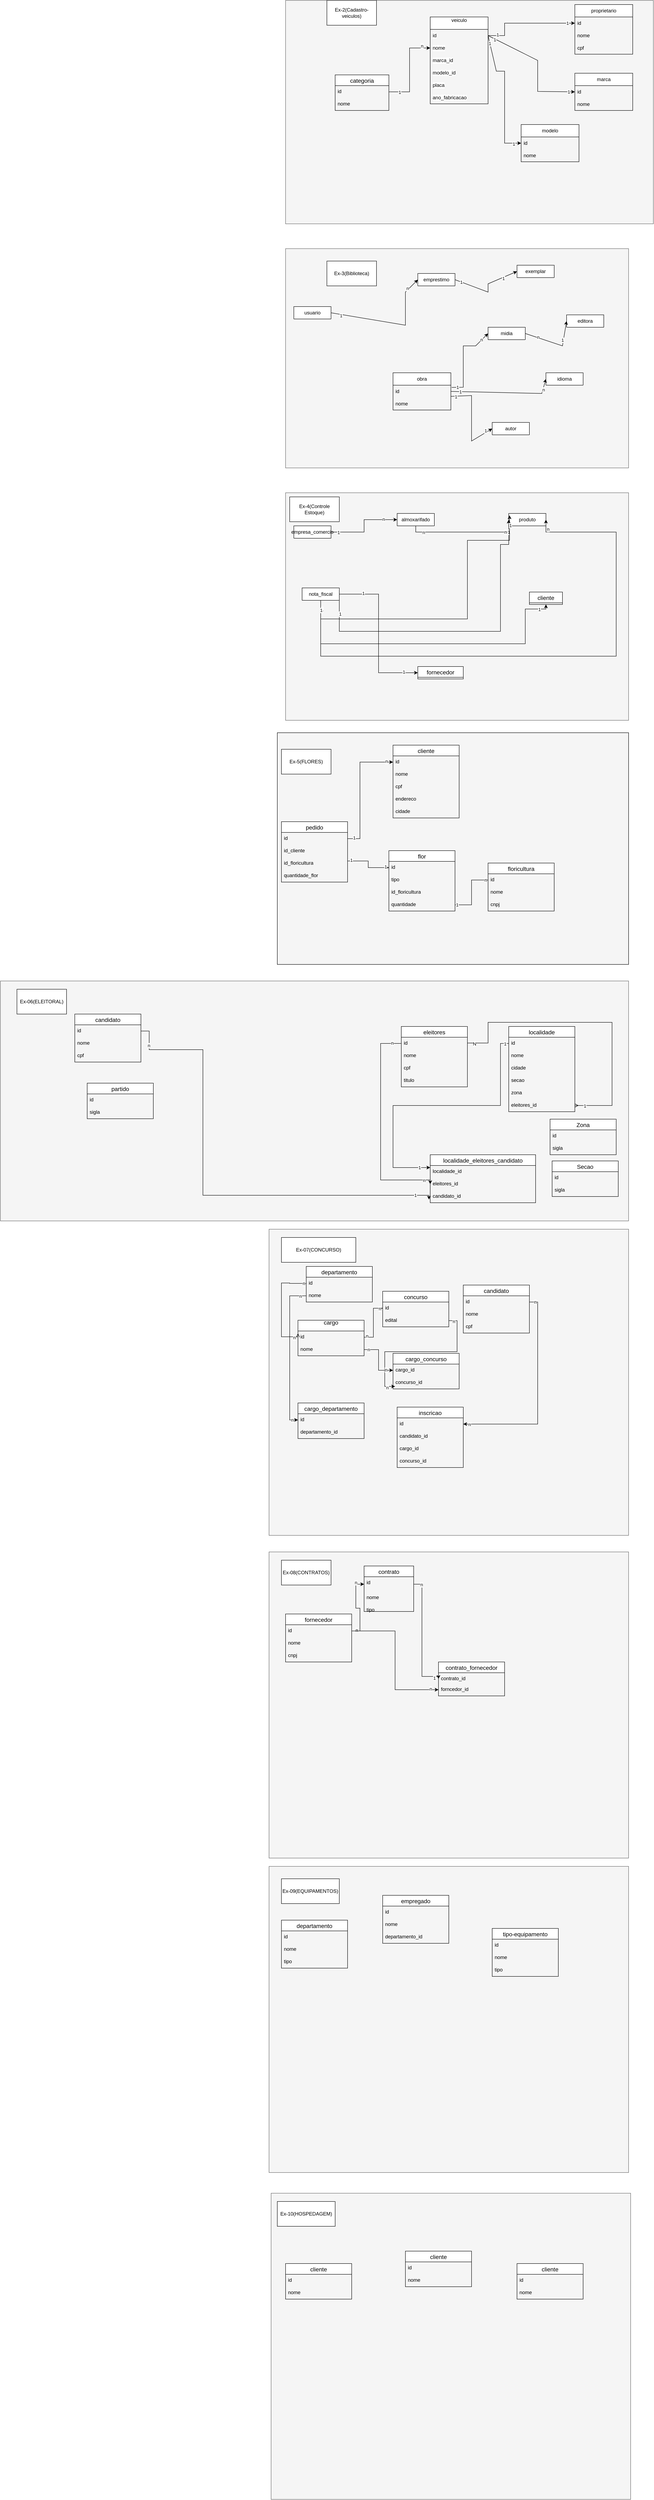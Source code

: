 <mxfile version="27.0.5">
  <diagram name="Página-1" id="_lAP68Dz9iwcbvkHMy-g">
    <mxGraphModel dx="1828" dy="556" grid="1" gridSize="10" guides="1" tooltips="1" connect="1" arrows="1" fold="1" page="0" pageScale="1" pageWidth="827" pageHeight="1169" math="0" shadow="0">
      <root>
        <mxCell id="0" />
        <mxCell id="1" parent="0" />
        <mxCell id="wO5CUgCHzCkX5qgZm7yN-17" value="" style="rounded=0;whiteSpace=wrap;html=1;fillColor=#f5f5f5;strokeColor=#666666;fontColor=#333333;" parent="1" vertex="1">
          <mxGeometry x="-740" y="2390" width="1520" height="580" as="geometry" />
        </mxCell>
        <mxCell id="G7Bpa-2UbpX63X4hn4ga-27" value="" style="rounded=0;whiteSpace=wrap;html=1;fillColor=#f5f5f5;strokeColor=#666666;fontColor=#333333;" parent="1" vertex="1">
          <mxGeometry x="-50" y="620" width="830" height="530" as="geometry" />
        </mxCell>
        <mxCell id="G7Bpa-2UbpX63X4hn4ga-25" value="" style="rounded=0;whiteSpace=wrap;html=1;fillColor=#f5f5f5;strokeColor=#666666;fontColor=#333333;" parent="1" vertex="1">
          <mxGeometry x="-50" y="20" width="890" height="540" as="geometry" />
        </mxCell>
        <mxCell id="IacVwfHOCZXp0VKQCrp--6" value="marca" style="swimlane;fontStyle=0;childLayout=stackLayout;horizontal=1;startSize=30;horizontalStack=0;resizeParent=1;resizeParentMax=0;resizeLast=0;collapsible=1;marginBottom=0;whiteSpace=wrap;html=1;" parent="1" vertex="1">
          <mxGeometry x="650" y="196" width="140" height="90" as="geometry">
            <mxRectangle x="110" y="80" width="80" height="30" as="alternateBounds" />
          </mxGeometry>
        </mxCell>
        <mxCell id="IacVwfHOCZXp0VKQCrp--10" value="id" style="text;strokeColor=none;fillColor=none;align=left;verticalAlign=middle;spacingLeft=4;spacingRight=4;overflow=hidden;points=[[0,0.5],[1,0.5]];portConstraint=eastwest;rotatable=0;whiteSpace=wrap;html=1;" parent="IacVwfHOCZXp0VKQCrp--6" vertex="1">
          <mxGeometry y="30" width="140" height="30" as="geometry" />
        </mxCell>
        <mxCell id="IacVwfHOCZXp0VKQCrp--12" value="nome" style="text;strokeColor=none;fillColor=none;align=left;verticalAlign=middle;spacingLeft=4;spacingRight=4;overflow=hidden;points=[[0,0.5],[1,0.5]];portConstraint=eastwest;rotatable=0;whiteSpace=wrap;html=1;" parent="IacVwfHOCZXp0VKQCrp--6" vertex="1">
          <mxGeometry y="60" width="140" height="30" as="geometry" />
        </mxCell>
        <mxCell id="IacVwfHOCZXp0VKQCrp--13" value="proprietario" style="swimlane;fontStyle=0;childLayout=stackLayout;horizontal=1;startSize=30;horizontalStack=0;resizeParent=1;resizeParentMax=0;resizeLast=0;collapsible=1;marginBottom=0;whiteSpace=wrap;html=1;" parent="1" vertex="1">
          <mxGeometry x="650" y="30" width="140" height="120" as="geometry">
            <mxRectangle x="360" y="50" width="90" height="30" as="alternateBounds" />
          </mxGeometry>
        </mxCell>
        <mxCell id="IacVwfHOCZXp0VKQCrp--14" value="id" style="text;strokeColor=none;fillColor=none;align=left;verticalAlign=middle;spacingLeft=4;spacingRight=4;overflow=hidden;points=[[0,0.5],[1,0.5]];portConstraint=eastwest;rotatable=0;whiteSpace=wrap;html=1;" parent="IacVwfHOCZXp0VKQCrp--13" vertex="1">
          <mxGeometry y="30" width="140" height="30" as="geometry" />
        </mxCell>
        <mxCell id="G7Bpa-2UbpX63X4hn4ga-7" value="nome" style="text;strokeColor=none;fillColor=none;align=left;verticalAlign=middle;spacingLeft=4;spacingRight=4;overflow=hidden;points=[[0,0.5],[1,0.5]];portConstraint=eastwest;rotatable=0;whiteSpace=wrap;html=1;" parent="IacVwfHOCZXp0VKQCrp--13" vertex="1">
          <mxGeometry y="60" width="140" height="30" as="geometry" />
        </mxCell>
        <mxCell id="G7Bpa-2UbpX63X4hn4ga-8" value="cpf" style="text;strokeColor=none;fillColor=none;align=left;verticalAlign=middle;spacingLeft=4;spacingRight=4;overflow=hidden;points=[[0,0.5],[1,0.5]];portConstraint=eastwest;rotatable=0;whiteSpace=wrap;html=1;" parent="IacVwfHOCZXp0VKQCrp--13" vertex="1">
          <mxGeometry y="90" width="140" height="30" as="geometry" />
        </mxCell>
        <mxCell id="IacVwfHOCZXp0VKQCrp--21" value="veiculo&lt;div&gt;&lt;br&gt;&lt;/div&gt;" style="swimlane;fontStyle=0;childLayout=stackLayout;horizontal=1;startSize=30;horizontalStack=0;resizeParent=1;resizeParentMax=0;resizeLast=0;collapsible=1;marginBottom=0;whiteSpace=wrap;html=1;" parent="1" vertex="1">
          <mxGeometry x="300" y="60" width="140" height="210" as="geometry">
            <mxRectangle x="300" y="60" width="70" height="30" as="alternateBounds" />
          </mxGeometry>
        </mxCell>
        <mxCell id="IacVwfHOCZXp0VKQCrp--22" value="id" style="text;strokeColor=none;fillColor=none;align=left;verticalAlign=middle;spacingLeft=4;spacingRight=4;overflow=hidden;points=[[0,0.5],[1,0.5]];portConstraint=eastwest;rotatable=0;whiteSpace=wrap;html=1;labelBackgroundColor=default;" parent="IacVwfHOCZXp0VKQCrp--21" vertex="1">
          <mxGeometry y="30" width="140" height="30" as="geometry" />
        </mxCell>
        <mxCell id="G7Bpa-2UbpX63X4hn4ga-4" value="nome" style="text;strokeColor=none;fillColor=none;align=left;verticalAlign=middle;spacingLeft=4;spacingRight=4;overflow=hidden;points=[[0,0.5],[1,0.5]];portConstraint=eastwest;rotatable=0;whiteSpace=wrap;html=1;labelBackgroundColor=default;" parent="IacVwfHOCZXp0VKQCrp--21" vertex="1">
          <mxGeometry y="60" width="140" height="30" as="geometry" />
        </mxCell>
        <mxCell id="G7Bpa-2UbpX63X4hn4ga-5" value="marca_id" style="text;strokeColor=none;fillColor=none;align=left;verticalAlign=middle;spacingLeft=4;spacingRight=4;overflow=hidden;points=[[0,0.5],[1,0.5]];portConstraint=eastwest;rotatable=0;whiteSpace=wrap;html=1;labelBackgroundColor=default;" parent="IacVwfHOCZXp0VKQCrp--21" vertex="1">
          <mxGeometry y="90" width="140" height="30" as="geometry" />
        </mxCell>
        <mxCell id="G7Bpa-2UbpX63X4hn4ga-6" value="modelo_id" style="text;strokeColor=none;fillColor=none;align=left;verticalAlign=middle;spacingLeft=4;spacingRight=4;overflow=hidden;points=[[0,0.5],[1,0.5]];portConstraint=eastwest;rotatable=0;whiteSpace=wrap;html=1;labelBackgroundColor=default;" parent="IacVwfHOCZXp0VKQCrp--21" vertex="1">
          <mxGeometry y="120" width="140" height="30" as="geometry" />
        </mxCell>
        <mxCell id="G7Bpa-2UbpX63X4hn4ga-10" value="placa" style="text;strokeColor=none;fillColor=none;align=left;verticalAlign=middle;spacingLeft=4;spacingRight=4;overflow=hidden;points=[[0,0.5],[1,0.5]];portConstraint=eastwest;rotatable=0;whiteSpace=wrap;html=1;labelBackgroundColor=default;" parent="IacVwfHOCZXp0VKQCrp--21" vertex="1">
          <mxGeometry y="150" width="140" height="30" as="geometry" />
        </mxCell>
        <mxCell id="G7Bpa-2UbpX63X4hn4ga-67" value="ano_fabricacao" style="text;strokeColor=none;fillColor=none;align=left;verticalAlign=middle;spacingLeft=4;spacingRight=4;overflow=hidden;points=[[0,0.5],[1,0.5]];portConstraint=eastwest;rotatable=0;whiteSpace=wrap;html=1;labelBackgroundColor=default;" parent="IacVwfHOCZXp0VKQCrp--21" vertex="1">
          <mxGeometry y="180" width="140" height="30" as="geometry" />
        </mxCell>
        <mxCell id="IacVwfHOCZXp0VKQCrp--25" value="modelo" style="swimlane;fontStyle=0;childLayout=stackLayout;horizontal=1;startSize=30;horizontalStack=0;resizeParent=1;resizeParentMax=0;resizeLast=0;collapsible=1;marginBottom=0;whiteSpace=wrap;html=1;" parent="1" vertex="1">
          <mxGeometry x="520" y="320" width="140" height="90" as="geometry">
            <mxRectangle x="240" y="200" width="80" height="30" as="alternateBounds" />
          </mxGeometry>
        </mxCell>
        <mxCell id="IacVwfHOCZXp0VKQCrp--26" value="id" style="text;strokeColor=none;fillColor=none;align=left;verticalAlign=middle;spacingLeft=4;spacingRight=4;overflow=hidden;points=[[0,0.5],[1,0.5]];portConstraint=eastwest;rotatable=0;whiteSpace=wrap;html=1;" parent="IacVwfHOCZXp0VKQCrp--25" vertex="1">
          <mxGeometry y="30" width="140" height="30" as="geometry" />
        </mxCell>
        <mxCell id="G7Bpa-2UbpX63X4hn4ga-17" value="nome" style="text;strokeColor=none;fillColor=none;align=left;verticalAlign=middle;spacingLeft=4;spacingRight=4;overflow=hidden;points=[[0,0.5],[1,0.5]];portConstraint=eastwest;rotatable=0;whiteSpace=wrap;html=1;" parent="IacVwfHOCZXp0VKQCrp--25" vertex="1">
          <mxGeometry y="60" width="140" height="30" as="geometry" />
        </mxCell>
        <mxCell id="IacVwfHOCZXp0VKQCrp--31" value="categoria" style="swimlane;fontStyle=0;childLayout=stackLayout;horizontal=1;startSize=26;horizontalStack=0;resizeParent=1;resizeParentMax=0;resizeLast=0;collapsible=1;marginBottom=0;align=center;fontSize=14;" parent="1" vertex="1">
          <mxGeometry x="70" y="200" width="130" height="86" as="geometry">
            <mxRectangle x="70" y="200" width="80" height="30" as="alternateBounds" />
          </mxGeometry>
        </mxCell>
        <mxCell id="IacVwfHOCZXp0VKQCrp--32" value="id" style="text;strokeColor=none;fillColor=none;spacingLeft=4;spacingRight=4;overflow=hidden;rotatable=0;points=[[0,0.5],[1,0.5]];portConstraint=eastwest;fontSize=12;whiteSpace=wrap;html=1;" parent="IacVwfHOCZXp0VKQCrp--31" vertex="1">
          <mxGeometry y="26" width="130" height="30" as="geometry" />
        </mxCell>
        <mxCell id="G7Bpa-2UbpX63X4hn4ga-19" value="nome" style="text;strokeColor=none;fillColor=none;spacingLeft=4;spacingRight=4;overflow=hidden;rotatable=0;points=[[0,0.5],[1,0.5]];portConstraint=eastwest;fontSize=12;whiteSpace=wrap;html=1;" parent="IacVwfHOCZXp0VKQCrp--31" vertex="1">
          <mxGeometry y="56" width="130" height="30" as="geometry" />
        </mxCell>
        <mxCell id="G7Bpa-2UbpX63X4hn4ga-9" style="edgeStyle=none;rounded=0;orthogonalLoop=1;jettySize=auto;html=1;exitX=1;exitY=0.5;exitDx=0;exitDy=0;entryX=0;entryY=0.5;entryDx=0;entryDy=0;" parent="1" source="IacVwfHOCZXp0VKQCrp--22" target="IacVwfHOCZXp0VKQCrp--14" edge="1">
          <mxGeometry relative="1" as="geometry">
            <Array as="points">
              <mxPoint x="480" y="105" />
              <mxPoint x="480" y="75" />
            </Array>
          </mxGeometry>
        </mxCell>
        <mxCell id="G7Bpa-2UbpX63X4hn4ga-11" value="1" style="edgeLabel;html=1;align=center;verticalAlign=middle;resizable=0;points=[];" parent="G7Bpa-2UbpX63X4hn4ga-9" vertex="1" connectable="0">
          <mxGeometry x="-0.81" y="2" relative="1" as="geometry">
            <mxPoint as="offset" />
          </mxGeometry>
        </mxCell>
        <mxCell id="G7Bpa-2UbpX63X4hn4ga-12" value="1" style="edgeLabel;html=1;align=center;verticalAlign=middle;resizable=0;points=[];" parent="G7Bpa-2UbpX63X4hn4ga-9" vertex="1" connectable="0">
          <mxGeometry x="0.85" relative="1" as="geometry">
            <mxPoint as="offset" />
          </mxGeometry>
        </mxCell>
        <mxCell id="G7Bpa-2UbpX63X4hn4ga-13" style="edgeStyle=none;rounded=0;orthogonalLoop=1;jettySize=auto;html=1;entryX=0;entryY=0.5;entryDx=0;entryDy=0;exitX=1;exitY=0.5;exitDx=0;exitDy=0;" parent="1" source="IacVwfHOCZXp0VKQCrp--22" target="IacVwfHOCZXp0VKQCrp--26" edge="1">
          <mxGeometry relative="1" as="geometry">
            <mxPoint x="440" y="191" as="sourcePoint" />
            <mxPoint x="503.64" y="370" as="targetPoint" />
            <Array as="points">
              <mxPoint x="460" y="191" />
              <mxPoint x="480" y="191" />
              <mxPoint x="480" y="365" />
            </Array>
          </mxGeometry>
        </mxCell>
        <mxCell id="G7Bpa-2UbpX63X4hn4ga-14" value="1" style="edgeLabel;html=1;align=center;verticalAlign=middle;resizable=0;points=[];" parent="G7Bpa-2UbpX63X4hn4ga-13" vertex="1" connectable="0">
          <mxGeometry x="-0.883" y="-1" relative="1" as="geometry">
            <mxPoint as="offset" />
          </mxGeometry>
        </mxCell>
        <mxCell id="G7Bpa-2UbpX63X4hn4ga-15" value="1" style="edgeLabel;html=1;align=center;verticalAlign=middle;resizable=0;points=[];" parent="G7Bpa-2UbpX63X4hn4ga-13" vertex="1" connectable="0">
          <mxGeometry x="0.888" y="-2" relative="1" as="geometry">
            <mxPoint as="offset" />
          </mxGeometry>
        </mxCell>
        <mxCell id="G7Bpa-2UbpX63X4hn4ga-18" style="edgeStyle=none;rounded=0;orthogonalLoop=1;jettySize=auto;html=1;entryX=0;entryY=0.5;entryDx=0;entryDy=0;exitX=1;exitY=0.5;exitDx=0;exitDy=0;" parent="1" source="IacVwfHOCZXp0VKQCrp--22" target="IacVwfHOCZXp0VKQCrp--10" edge="1">
          <mxGeometry relative="1" as="geometry">
            <mxPoint x="440" y="165" as="sourcePoint" />
            <mxPoint x="730" y="315" as="targetPoint" />
            <Array as="points">
              <mxPoint x="560" y="165" />
              <mxPoint x="560" y="240" />
            </Array>
          </mxGeometry>
        </mxCell>
        <mxCell id="h-aRL1PdhSvuxkFvsWRz-71" value="1" style="edgeLabel;html=1;align=center;verticalAlign=middle;resizable=0;points=[];" parent="G7Bpa-2UbpX63X4hn4ga-18" vertex="1" connectable="0">
          <mxGeometry x="-0.87" y="-1" relative="1" as="geometry">
            <mxPoint x="-1" as="offset" />
          </mxGeometry>
        </mxCell>
        <mxCell id="h-aRL1PdhSvuxkFvsWRz-72" value="1" style="edgeLabel;html=1;align=center;verticalAlign=middle;resizable=0;points=[];" parent="G7Bpa-2UbpX63X4hn4ga-18" vertex="1" connectable="0">
          <mxGeometry x="0.898" relative="1" as="geometry">
            <mxPoint as="offset" />
          </mxGeometry>
        </mxCell>
        <mxCell id="G7Bpa-2UbpX63X4hn4ga-20" style="edgeStyle=none;rounded=0;orthogonalLoop=1;jettySize=auto;html=1;entryX=0;entryY=0.5;entryDx=0;entryDy=0;exitX=1;exitY=0.5;exitDx=0;exitDy=0;" parent="1" source="IacVwfHOCZXp0VKQCrp--32" target="G7Bpa-2UbpX63X4hn4ga-4" edge="1">
          <mxGeometry relative="1" as="geometry">
            <Array as="points">
              <mxPoint x="250" y="241" />
              <mxPoint x="250" y="135" />
            </Array>
          </mxGeometry>
        </mxCell>
        <mxCell id="G7Bpa-2UbpX63X4hn4ga-66" value="1" style="edgeLabel;html=1;align=center;verticalAlign=middle;resizable=0;points=[];" parent="G7Bpa-2UbpX63X4hn4ga-20" vertex="1" connectable="0">
          <mxGeometry x="-0.753" y="-1" relative="1" as="geometry">
            <mxPoint as="offset" />
          </mxGeometry>
        </mxCell>
        <mxCell id="G7Bpa-2UbpX63X4hn4ga-68" value="n" style="edgeLabel;html=1;align=center;verticalAlign=middle;resizable=0;points=[];" parent="G7Bpa-2UbpX63X4hn4ga-20" vertex="1" connectable="0">
          <mxGeometry x="0.795" y="5" relative="1" as="geometry">
            <mxPoint x="1" as="offset" />
          </mxGeometry>
        </mxCell>
        <mxCell id="G7Bpa-2UbpX63X4hn4ga-26" value="Ex-2(Cadastro-veiculos)" style="rounded=0;whiteSpace=wrap;html=1;" parent="1" vertex="1">
          <mxGeometry x="50" y="20" width="120" height="60" as="geometry" />
        </mxCell>
        <mxCell id="G7Bpa-2UbpX63X4hn4ga-28" value="Ex-3(Biblioteca)" style="rounded=0;whiteSpace=wrap;html=1;" parent="1" vertex="1">
          <mxGeometry x="50" y="650" width="120" height="60" as="geometry" />
        </mxCell>
        <mxCell id="G7Bpa-2UbpX63X4hn4ga-29" value="usuario" style="swimlane;fontStyle=0;childLayout=stackLayout;horizontal=1;startSize=30;horizontalStack=0;resizeParent=1;resizeParentMax=0;resizeLast=0;collapsible=1;marginBottom=0;whiteSpace=wrap;html=1;" parent="1" vertex="1" collapsed="1">
          <mxGeometry x="-30" y="760" width="90" height="30" as="geometry">
            <mxRectangle x="-30" y="760" width="250" height="150" as="alternateBounds" />
          </mxGeometry>
        </mxCell>
        <mxCell id="G7Bpa-2UbpX63X4hn4ga-30" value="id" style="text;strokeColor=none;fillColor=none;align=left;verticalAlign=middle;spacingLeft=4;spacingRight=4;overflow=hidden;points=[[0,0.5],[1,0.5]];portConstraint=eastwest;rotatable=0;whiteSpace=wrap;html=1;" parent="G7Bpa-2UbpX63X4hn4ga-29" vertex="1">
          <mxGeometry y="30" width="250" height="30" as="geometry" />
        </mxCell>
        <mxCell id="G7Bpa-2UbpX63X4hn4ga-58" value="nome" style="text;strokeColor=none;fillColor=none;align=left;verticalAlign=middle;spacingLeft=4;spacingRight=4;overflow=hidden;points=[[0,0.5],[1,0.5]];portConstraint=eastwest;rotatable=0;whiteSpace=wrap;html=1;" parent="G7Bpa-2UbpX63X4hn4ga-29" vertex="1">
          <mxGeometry y="60" width="250" height="30" as="geometry" />
        </mxCell>
        <mxCell id="VjDglddzhyZa91ICOikW-72" value="curso" style="text;strokeColor=none;fillColor=none;align=left;verticalAlign=middle;spacingLeft=4;spacingRight=4;overflow=hidden;points=[[0,0.5],[1,0.5]];portConstraint=eastwest;rotatable=0;whiteSpace=wrap;html=1;" parent="G7Bpa-2UbpX63X4hn4ga-29" vertex="1">
          <mxGeometry y="90" width="250" height="30" as="geometry" />
        </mxCell>
        <mxCell id="VjDglddzhyZa91ICOikW-104" value="tipo(string) =professor,aluno,funcionario" style="text;strokeColor=none;fillColor=none;align=left;verticalAlign=middle;spacingLeft=4;spacingRight=4;overflow=hidden;points=[[0,0.5],[1,0.5]];portConstraint=eastwest;rotatable=0;whiteSpace=wrap;html=1;" parent="G7Bpa-2UbpX63X4hn4ga-29" vertex="1">
          <mxGeometry y="120" width="250" height="30" as="geometry" />
        </mxCell>
        <mxCell id="G7Bpa-2UbpX63X4hn4ga-31" value="obra" style="swimlane;fontStyle=0;childLayout=stackLayout;horizontal=1;startSize=30;horizontalStack=0;resizeParent=1;resizeParentMax=0;resizeLast=0;collapsible=1;marginBottom=0;whiteSpace=wrap;html=1;" parent="1" vertex="1">
          <mxGeometry x="210" y="920" width="140" height="90" as="geometry">
            <mxRectangle x="210" y="920" width="90" height="30" as="alternateBounds" />
          </mxGeometry>
        </mxCell>
        <mxCell id="G7Bpa-2UbpX63X4hn4ga-32" value="id" style="text;strokeColor=none;fillColor=none;align=left;verticalAlign=middle;spacingLeft=4;spacingRight=4;overflow=hidden;points=[[0,0.5],[1,0.5]];portConstraint=eastwest;rotatable=0;whiteSpace=wrap;html=1;" parent="G7Bpa-2UbpX63X4hn4ga-31" vertex="1">
          <mxGeometry y="30" width="140" height="30" as="geometry" />
        </mxCell>
        <mxCell id="G7Bpa-2UbpX63X4hn4ga-59" value="nome" style="text;strokeColor=none;fillColor=none;align=left;verticalAlign=middle;spacingLeft=4;spacingRight=4;overflow=hidden;points=[[0,0.5],[1,0.5]];portConstraint=eastwest;rotatable=0;whiteSpace=wrap;html=1;" parent="G7Bpa-2UbpX63X4hn4ga-31" vertex="1">
          <mxGeometry y="60" width="140" height="30" as="geometry" />
        </mxCell>
        <mxCell id="G7Bpa-2UbpX63X4hn4ga-34" value="idioma" style="swimlane;fontStyle=0;childLayout=stackLayout;horizontal=1;startSize=30;horizontalStack=0;resizeParent=1;resizeParentMax=0;resizeLast=0;collapsible=1;marginBottom=0;whiteSpace=wrap;html=1;" parent="1" vertex="1" collapsed="1">
          <mxGeometry x="580" y="920" width="90" height="30" as="geometry">
            <mxRectangle x="580" y="920" width="140" height="90" as="alternateBounds" />
          </mxGeometry>
        </mxCell>
        <mxCell id="G7Bpa-2UbpX63X4hn4ga-35" value="id" style="text;strokeColor=none;fillColor=none;align=left;verticalAlign=middle;spacingLeft=4;spacingRight=4;overflow=hidden;points=[[0,0.5],[1,0.5]];portConstraint=eastwest;rotatable=0;whiteSpace=wrap;html=1;" parent="G7Bpa-2UbpX63X4hn4ga-34" vertex="1">
          <mxGeometry y="30" width="140" height="30" as="geometry" />
        </mxCell>
        <mxCell id="G7Bpa-2UbpX63X4hn4ga-61" value="nome" style="text;strokeColor=none;fillColor=none;align=left;verticalAlign=middle;spacingLeft=4;spacingRight=4;overflow=hidden;points=[[0,0.5],[1,0.5]];portConstraint=eastwest;rotatable=0;whiteSpace=wrap;html=1;" parent="G7Bpa-2UbpX63X4hn4ga-34" vertex="1">
          <mxGeometry y="60" width="140" height="30" as="geometry" />
        </mxCell>
        <mxCell id="G7Bpa-2UbpX63X4hn4ga-36" value="midia" style="swimlane;fontStyle=0;childLayout=stackLayout;horizontal=1;startSize=30;horizontalStack=0;resizeParent=1;resizeParentMax=0;resizeLast=0;collapsible=1;marginBottom=0;whiteSpace=wrap;html=1;" parent="1" vertex="1" collapsed="1">
          <mxGeometry x="440" y="810" width="90" height="30" as="geometry">
            <mxRectangle x="440" y="810" width="140" height="60" as="alternateBounds" />
          </mxGeometry>
        </mxCell>
        <mxCell id="G7Bpa-2UbpX63X4hn4ga-37" value="id" style="text;strokeColor=none;fillColor=none;align=left;verticalAlign=middle;spacingLeft=4;spacingRight=4;overflow=hidden;points=[[0,0.5],[1,0.5]];portConstraint=eastwest;rotatable=0;whiteSpace=wrap;html=1;" parent="G7Bpa-2UbpX63X4hn4ga-36" vertex="1">
          <mxGeometry y="30" width="140" height="30" as="geometry" />
        </mxCell>
        <mxCell id="G7Bpa-2UbpX63X4hn4ga-38" value="autor" style="swimlane;fontStyle=0;childLayout=stackLayout;horizontal=1;startSize=30;horizontalStack=0;resizeParent=1;resizeParentMax=0;resizeLast=0;collapsible=1;marginBottom=0;whiteSpace=wrap;html=1;" parent="1" vertex="1" collapsed="1">
          <mxGeometry x="450" y="1040" width="90" height="30" as="geometry">
            <mxRectangle x="450" y="1040" width="140" height="90" as="alternateBounds" />
          </mxGeometry>
        </mxCell>
        <mxCell id="G7Bpa-2UbpX63X4hn4ga-39" value="id" style="text;strokeColor=none;fillColor=none;align=left;verticalAlign=middle;spacingLeft=4;spacingRight=4;overflow=hidden;points=[[0,0.5],[1,0.5]];portConstraint=eastwest;rotatable=0;whiteSpace=wrap;html=1;" parent="G7Bpa-2UbpX63X4hn4ga-38" vertex="1">
          <mxGeometry y="30" width="140" height="30" as="geometry" />
        </mxCell>
        <mxCell id="G7Bpa-2UbpX63X4hn4ga-60" value="nome" style="text;strokeColor=none;fillColor=none;align=left;verticalAlign=middle;spacingLeft=4;spacingRight=4;overflow=hidden;points=[[0,0.5],[1,0.5]];portConstraint=eastwest;rotatable=0;whiteSpace=wrap;html=1;" parent="G7Bpa-2UbpX63X4hn4ga-38" vertex="1">
          <mxGeometry y="60" width="140" height="30" as="geometry" />
        </mxCell>
        <mxCell id="G7Bpa-2UbpX63X4hn4ga-40" value="editora" style="swimlane;fontStyle=0;childLayout=stackLayout;horizontal=1;startSize=30;horizontalStack=0;resizeParent=1;resizeParentMax=0;resizeLast=0;collapsible=1;marginBottom=0;whiteSpace=wrap;html=1;" parent="1" vertex="1" collapsed="1">
          <mxGeometry x="630" y="780" width="90" height="30" as="geometry">
            <mxRectangle x="630" y="780" width="140" height="90" as="alternateBounds" />
          </mxGeometry>
        </mxCell>
        <mxCell id="G7Bpa-2UbpX63X4hn4ga-41" value="id" style="text;strokeColor=none;fillColor=none;align=left;verticalAlign=middle;spacingLeft=4;spacingRight=4;overflow=hidden;points=[[0,0.5],[1,0.5]];portConstraint=eastwest;rotatable=0;whiteSpace=wrap;html=1;" parent="G7Bpa-2UbpX63X4hn4ga-40" vertex="1">
          <mxGeometry y="30" width="140" height="30" as="geometry" />
        </mxCell>
        <mxCell id="G7Bpa-2UbpX63X4hn4ga-62" value="nome" style="text;strokeColor=none;fillColor=none;align=left;verticalAlign=middle;spacingLeft=4;spacingRight=4;overflow=hidden;points=[[0,0.5],[1,0.5]];portConstraint=eastwest;rotatable=0;whiteSpace=wrap;html=1;" parent="G7Bpa-2UbpX63X4hn4ga-40" vertex="1">
          <mxGeometry y="60" width="140" height="30" as="geometry" />
        </mxCell>
        <mxCell id="G7Bpa-2UbpX63X4hn4ga-42" value="exemplar" style="swimlane;fontStyle=0;childLayout=stackLayout;horizontal=1;startSize=30;horizontalStack=0;resizeParent=1;resizeParentMax=0;resizeLast=0;collapsible=1;marginBottom=0;whiteSpace=wrap;html=1;" parent="1" vertex="1" collapsed="1">
          <mxGeometry x="510" y="660" width="90" height="30" as="geometry">
            <mxRectangle x="510" y="660" width="140" height="90" as="alternateBounds" />
          </mxGeometry>
        </mxCell>
        <mxCell id="G7Bpa-2UbpX63X4hn4ga-43" value="id" style="text;strokeColor=none;fillColor=none;align=left;verticalAlign=middle;spacingLeft=4;spacingRight=4;overflow=hidden;points=[[0,0.5],[1,0.5]];portConstraint=eastwest;rotatable=0;whiteSpace=wrap;html=1;" parent="G7Bpa-2UbpX63X4hn4ga-42" vertex="1">
          <mxGeometry y="30" width="140" height="30" as="geometry" />
        </mxCell>
        <mxCell id="G7Bpa-2UbpX63X4hn4ga-56" value="nome" style="text;strokeColor=none;fillColor=none;align=left;verticalAlign=middle;spacingLeft=4;spacingRight=4;overflow=hidden;points=[[0,0.5],[1,0.5]];portConstraint=eastwest;rotatable=0;whiteSpace=wrap;html=1;" parent="G7Bpa-2UbpX63X4hn4ga-42" vertex="1">
          <mxGeometry y="60" width="140" height="30" as="geometry" />
        </mxCell>
        <mxCell id="G7Bpa-2UbpX63X4hn4ga-44" value="emprestimo" style="swimlane;fontStyle=0;childLayout=stackLayout;horizontal=1;startSize=30;horizontalStack=0;resizeParent=1;resizeParentMax=0;resizeLast=0;collapsible=1;marginBottom=0;whiteSpace=wrap;html=1;" parent="1" vertex="1" collapsed="1">
          <mxGeometry x="270" y="680" width="90" height="30" as="geometry">
            <mxRectangle x="270" y="680" width="140" height="90" as="alternateBounds" />
          </mxGeometry>
        </mxCell>
        <mxCell id="G7Bpa-2UbpX63X4hn4ga-45" value="id" style="text;strokeColor=none;fillColor=none;align=left;verticalAlign=middle;spacingLeft=4;spacingRight=4;overflow=hidden;points=[[0,0.5],[1,0.5]];portConstraint=eastwest;rotatable=0;whiteSpace=wrap;html=1;" parent="G7Bpa-2UbpX63X4hn4ga-44" vertex="1">
          <mxGeometry y="30" width="140" height="30" as="geometry" />
        </mxCell>
        <mxCell id="G7Bpa-2UbpX63X4hn4ga-57" value="nome" style="text;strokeColor=none;fillColor=none;align=left;verticalAlign=middle;spacingLeft=4;spacingRight=4;overflow=hidden;points=[[0,0.5],[1,0.5]];portConstraint=eastwest;rotatable=0;whiteSpace=wrap;html=1;" parent="G7Bpa-2UbpX63X4hn4ga-44" vertex="1">
          <mxGeometry y="60" width="140" height="30" as="geometry" />
        </mxCell>
        <mxCell id="G7Bpa-2UbpX63X4hn4ga-46" value="" style="edgeStyle=none;rounded=0;orthogonalLoop=1;jettySize=auto;html=1;entryX=0;entryY=0.5;entryDx=0;entryDy=0;exitX=1.014;exitY=0.18;exitDx=0;exitDy=0;exitPerimeter=0;" parent="1" source="G7Bpa-2UbpX63X4hn4ga-32" target="G7Bpa-2UbpX63X4hn4ga-37" edge="1">
          <mxGeometry relative="1" as="geometry">
            <Array as="points">
              <mxPoint x="380" y="955" />
              <mxPoint x="380" y="910" />
              <mxPoint x="380" y="855" />
              <mxPoint x="410" y="855" />
            </Array>
          </mxGeometry>
        </mxCell>
        <mxCell id="VjDglddzhyZa91ICOikW-44" value="1" style="edgeLabel;html=1;align=center;verticalAlign=middle;resizable=0;points=[];" parent="G7Bpa-2UbpX63X4hn4ga-46" vertex="1" connectable="0">
          <mxGeometry x="-0.863" relative="1" as="geometry">
            <mxPoint as="offset" />
          </mxGeometry>
        </mxCell>
        <mxCell id="VjDglddzhyZa91ICOikW-45" value="n" style="edgeLabel;html=1;align=center;verticalAlign=middle;resizable=0;points=[];" parent="G7Bpa-2UbpX63X4hn4ga-46" vertex="1" connectable="0">
          <mxGeometry x="0.788" y="1" relative="1" as="geometry">
            <mxPoint as="offset" />
          </mxGeometry>
        </mxCell>
        <mxCell id="G7Bpa-2UbpX63X4hn4ga-50" style="edgeStyle=none;rounded=0;orthogonalLoop=1;jettySize=auto;html=1;entryX=0;entryY=0.5;entryDx=0;entryDy=0;exitX=1;exitY=0.5;exitDx=0;exitDy=0;" parent="1" source="G7Bpa-2UbpX63X4hn4ga-30" target="G7Bpa-2UbpX63X4hn4ga-45" edge="1">
          <mxGeometry relative="1" as="geometry">
            <Array as="points">
              <mxPoint x="240" y="805" />
              <mxPoint x="240" y="725" />
            </Array>
          </mxGeometry>
        </mxCell>
        <mxCell id="VjDglddzhyZa91ICOikW-40" value="1" style="edgeLabel;html=1;align=center;verticalAlign=middle;resizable=0;points=[];" parent="G7Bpa-2UbpX63X4hn4ga-50" vertex="1" connectable="0">
          <mxGeometry x="-0.835" y="-3" relative="1" as="geometry">
            <mxPoint as="offset" />
          </mxGeometry>
        </mxCell>
        <mxCell id="VjDglddzhyZa91ICOikW-41" value="n" style="edgeLabel;html=1;align=center;verticalAlign=middle;resizable=0;points=[];" parent="G7Bpa-2UbpX63X4hn4ga-50" vertex="1" connectable="0">
          <mxGeometry x="0.789" y="3" relative="1" as="geometry">
            <mxPoint as="offset" />
          </mxGeometry>
        </mxCell>
        <mxCell id="G7Bpa-2UbpX63X4hn4ga-51" style="edgeStyle=none;rounded=0;orthogonalLoop=1;jettySize=auto;html=1;entryX=0;entryY=0.5;entryDx=0;entryDy=0;exitX=1;exitY=0.5;exitDx=0;exitDy=0;" parent="1" source="G7Bpa-2UbpX63X4hn4ga-45" target="G7Bpa-2UbpX63X4hn4ga-43" edge="1">
          <mxGeometry relative="1" as="geometry">
            <Array as="points">
              <mxPoint x="440" y="725" />
              <mxPoint x="440" y="705" />
            </Array>
          </mxGeometry>
        </mxCell>
        <mxCell id="VjDglddzhyZa91ICOikW-42" value="1" style="edgeLabel;html=1;align=center;verticalAlign=middle;resizable=0;points=[];" parent="G7Bpa-2UbpX63X4hn4ga-51" vertex="1" connectable="0">
          <mxGeometry x="0.589" y="-2" relative="1" as="geometry">
            <mxPoint as="offset" />
          </mxGeometry>
        </mxCell>
        <mxCell id="VjDglddzhyZa91ICOikW-43" value="1" style="edgeLabel;html=1;align=center;verticalAlign=middle;resizable=0;points=[];" parent="G7Bpa-2UbpX63X4hn4ga-51" vertex="1" connectable="0">
          <mxGeometry x="-0.823" relative="1" as="geometry">
            <mxPoint as="offset" />
          </mxGeometry>
        </mxCell>
        <mxCell id="G7Bpa-2UbpX63X4hn4ga-52" style="edgeStyle=none;rounded=0;orthogonalLoop=1;jettySize=auto;html=1;entryX=0;entryY=0.5;entryDx=0;entryDy=0;exitX=1;exitY=0.5;exitDx=0;exitDy=0;" parent="1" source="G7Bpa-2UbpX63X4hn4ga-37" target="G7Bpa-2UbpX63X4hn4ga-41" edge="1">
          <mxGeometry relative="1" as="geometry">
            <Array as="points">
              <mxPoint x="620" y="855" />
            </Array>
          </mxGeometry>
        </mxCell>
        <mxCell id="VjDglddzhyZa91ICOikW-46" value="1" style="edgeLabel;html=1;align=center;verticalAlign=middle;resizable=0;points=[];" parent="G7Bpa-2UbpX63X4hn4ga-52" vertex="1" connectable="0">
          <mxGeometry x="0.391" y="2" relative="1" as="geometry">
            <mxPoint x="-1" as="offset" />
          </mxGeometry>
        </mxCell>
        <mxCell id="VjDglddzhyZa91ICOikW-47" value="n" style="edgeLabel;html=1;align=center;verticalAlign=middle;resizable=0;points=[];" parent="G7Bpa-2UbpX63X4hn4ga-52" vertex="1" connectable="0">
          <mxGeometry x="-0.574" y="2" relative="1" as="geometry">
            <mxPoint x="-1" as="offset" />
          </mxGeometry>
        </mxCell>
        <mxCell id="G7Bpa-2UbpX63X4hn4ga-53" style="edgeStyle=none;rounded=0;orthogonalLoop=1;jettySize=auto;html=1;entryX=0;entryY=0.5;entryDx=0;entryDy=0;exitX=0.999;exitY=0.9;exitDx=0;exitDy=0;exitPerimeter=0;" parent="1" source="G7Bpa-2UbpX63X4hn4ga-32" target="G7Bpa-2UbpX63X4hn4ga-39" edge="1">
          <mxGeometry relative="1" as="geometry">
            <mxPoint x="299" y="975" as="sourcePoint" />
            <Array as="points">
              <mxPoint x="400" y="975" />
              <mxPoint x="400" y="1085" />
            </Array>
          </mxGeometry>
        </mxCell>
        <mxCell id="VjDglddzhyZa91ICOikW-50" value="1" style="edgeLabel;html=1;align=center;verticalAlign=middle;resizable=0;points=[];" parent="G7Bpa-2UbpX63X4hn4ga-53" vertex="1" connectable="0">
          <mxGeometry x="-0.895" y="-1" relative="1" as="geometry">
            <mxPoint as="offset" />
          </mxGeometry>
        </mxCell>
        <mxCell id="VjDglddzhyZa91ICOikW-51" value="1" style="edgeLabel;html=1;align=center;verticalAlign=middle;resizable=0;points=[];" parent="G7Bpa-2UbpX63X4hn4ga-53" vertex="1" connectable="0">
          <mxGeometry x="0.847" y="4" relative="1" as="geometry">
            <mxPoint as="offset" />
          </mxGeometry>
        </mxCell>
        <mxCell id="G7Bpa-2UbpX63X4hn4ga-54" style="edgeStyle=none;rounded=0;orthogonalLoop=1;jettySize=auto;html=1;entryX=0;entryY=0.5;entryDx=0;entryDy=0;exitX=1;exitY=0.5;exitDx=0;exitDy=0;" parent="1" source="G7Bpa-2UbpX63X4hn4ga-32" target="G7Bpa-2UbpX63X4hn4ga-35" edge="1">
          <mxGeometry relative="1" as="geometry">
            <Array as="points">
              <mxPoint x="570" y="970" />
            </Array>
          </mxGeometry>
        </mxCell>
        <mxCell id="VjDglddzhyZa91ICOikW-48" value="1" style="edgeLabel;html=1;align=center;verticalAlign=middle;resizable=0;points=[];" parent="G7Bpa-2UbpX63X4hn4ga-54" vertex="1" connectable="0">
          <mxGeometry x="-0.811" y="-1" relative="1" as="geometry">
            <mxPoint x="-1" y="-1" as="offset" />
          </mxGeometry>
        </mxCell>
        <mxCell id="VjDglddzhyZa91ICOikW-49" value="n" style="edgeLabel;html=1;align=center;verticalAlign=middle;resizable=0;points=[];" parent="G7Bpa-2UbpX63X4hn4ga-54" vertex="1" connectable="0">
          <mxGeometry x="0.795" y="-1" relative="1" as="geometry">
            <mxPoint as="offset" />
          </mxGeometry>
        </mxCell>
        <mxCell id="VjDglddzhyZa91ICOikW-5" value="" style="rounded=0;whiteSpace=wrap;html=1;fillColor=#f5f5f5;strokeColor=#666666;fontColor=#333333;" parent="1" vertex="1">
          <mxGeometry x="-50" y="1210" width="830" height="550" as="geometry" />
        </mxCell>
        <mxCell id="VjDglddzhyZa91ICOikW-6" value="Ex-4(Controle Estoque)" style="rounded=0;whiteSpace=wrap;html=1;" parent="1" vertex="1">
          <mxGeometry x="-40" y="1220" width="120" height="60" as="geometry" />
        </mxCell>
        <mxCell id="VjDglddzhyZa91ICOikW-7" value="empresa_comercio" style="swimlane;fontStyle=0;childLayout=stackLayout;horizontal=1;startSize=30;horizontalStack=0;resizeParent=1;resizeParentMax=0;resizeLast=0;collapsible=1;marginBottom=0;whiteSpace=wrap;html=1;" parent="1" vertex="1" collapsed="1">
          <mxGeometry x="-30" y="1290" width="90" height="30" as="geometry">
            <mxRectangle x="-30" y="1290" width="140" height="120" as="alternateBounds" />
          </mxGeometry>
        </mxCell>
        <mxCell id="VjDglddzhyZa91ICOikW-8" value="id" style="text;strokeColor=none;fillColor=none;align=left;verticalAlign=middle;spacingLeft=4;spacingRight=4;overflow=hidden;points=[[0,0.5],[1,0.5]];portConstraint=eastwest;rotatable=0;whiteSpace=wrap;html=1;" parent="VjDglddzhyZa91ICOikW-7" vertex="1">
          <mxGeometry y="30" width="140" height="30" as="geometry" />
        </mxCell>
        <mxCell id="VjDglddzhyZa91ICOikW-9" value="nome" style="text;strokeColor=none;fillColor=none;align=left;verticalAlign=middle;spacingLeft=4;spacingRight=4;overflow=hidden;points=[[0,0.5],[1,0.5]];portConstraint=eastwest;rotatable=0;whiteSpace=wrap;html=1;" parent="VjDglddzhyZa91ICOikW-7" vertex="1">
          <mxGeometry y="60" width="140" height="30" as="geometry" />
        </mxCell>
        <mxCell id="VjDglddzhyZa91ICOikW-102" value="cnpj" style="text;strokeColor=none;fillColor=none;align=left;verticalAlign=middle;spacingLeft=4;spacingRight=4;overflow=hidden;points=[[0,0.5],[1,0.5]];portConstraint=eastwest;rotatable=0;whiteSpace=wrap;html=1;" parent="VjDglddzhyZa91ICOikW-7" vertex="1">
          <mxGeometry y="90" width="140" height="30" as="geometry" />
        </mxCell>
        <mxCell id="VjDglddzhyZa91ICOikW-10" value="nota_fiscal" style="swimlane;fontStyle=0;childLayout=stackLayout;horizontal=1;startSize=30;horizontalStack=0;resizeParent=1;resizeParentMax=0;resizeLast=0;collapsible=1;marginBottom=0;whiteSpace=wrap;html=1;" parent="1" vertex="1" collapsed="1">
          <mxGeometry x="-10" y="1440" width="90" height="30" as="geometry">
            <mxRectangle x="-10" y="1440" width="140" height="210" as="alternateBounds" />
          </mxGeometry>
        </mxCell>
        <mxCell id="VjDglddzhyZa91ICOikW-11" value="id" style="text;strokeColor=none;fillColor=none;align=left;verticalAlign=middle;spacingLeft=4;spacingRight=4;overflow=hidden;points=[[0,0.5],[1,0.5]];portConstraint=eastwest;rotatable=0;whiteSpace=wrap;html=1;" parent="VjDglddzhyZa91ICOikW-10" vertex="1">
          <mxGeometry y="30" width="140" height="30" as="geometry" />
        </mxCell>
        <mxCell id="VjDglddzhyZa91ICOikW-12" value="entrada" style="text;strokeColor=none;fillColor=none;align=left;verticalAlign=middle;spacingLeft=4;spacingRight=4;overflow=hidden;points=[[0,0.5],[1,0.5]];portConstraint=eastwest;rotatable=0;whiteSpace=wrap;html=1;" parent="VjDglddzhyZa91ICOikW-10" vertex="1">
          <mxGeometry y="60" width="140" height="30" as="geometry" />
        </mxCell>
        <mxCell id="VjDglddzhyZa91ICOikW-73" value="saida" style="text;strokeColor=none;fillColor=none;align=left;verticalAlign=middle;spacingLeft=4;spacingRight=4;overflow=hidden;points=[[0,0.5],[1,0.5]];portConstraint=eastwest;rotatable=0;whiteSpace=wrap;html=1;" parent="VjDglddzhyZa91ICOikW-10" vertex="1">
          <mxGeometry y="90" width="140" height="30" as="geometry" />
        </mxCell>
        <mxCell id="VjDglddzhyZa91ICOikW-74" value="cliente_id" style="text;strokeColor=none;fillColor=none;align=left;verticalAlign=middle;spacingLeft=4;spacingRight=4;overflow=hidden;points=[[0,0.5],[1,0.5]];portConstraint=eastwest;rotatable=0;whiteSpace=wrap;html=1;" parent="VjDglddzhyZa91ICOikW-10" vertex="1">
          <mxGeometry y="120" width="140" height="30" as="geometry" />
        </mxCell>
        <mxCell id="VjDglddzhyZa91ICOikW-75" value="produto_id" style="text;strokeColor=none;fillColor=none;align=left;verticalAlign=middle;spacingLeft=4;spacingRight=4;overflow=hidden;points=[[0,0.5],[1,0.5]];portConstraint=eastwest;rotatable=0;whiteSpace=wrap;html=1;" parent="VjDglddzhyZa91ICOikW-10" vertex="1">
          <mxGeometry y="150" width="140" height="30" as="geometry" />
        </mxCell>
        <mxCell id="VjDglddzhyZa91ICOikW-96" value="fornecedor_id" style="text;strokeColor=none;fillColor=none;align=left;verticalAlign=middle;spacingLeft=4;spacingRight=4;overflow=hidden;points=[[0,0.5],[1,0.5]];portConstraint=eastwest;rotatable=0;whiteSpace=wrap;html=1;" parent="VjDglddzhyZa91ICOikW-10" vertex="1">
          <mxGeometry y="180" width="140" height="30" as="geometry" />
        </mxCell>
        <mxCell id="VjDglddzhyZa91ICOikW-24" value="almoxarifado" style="swimlane;fontStyle=0;childLayout=stackLayout;horizontal=1;startSize=30;horizontalStack=0;resizeParent=1;resizeParentMax=0;resizeLast=0;collapsible=1;marginBottom=0;whiteSpace=wrap;html=1;" parent="1" vertex="1" collapsed="1">
          <mxGeometry x="220" y="1260" width="90" height="30" as="geometry">
            <mxRectangle x="220" y="1260" width="140" height="90" as="alternateBounds" />
          </mxGeometry>
        </mxCell>
        <mxCell id="VjDglddzhyZa91ICOikW-25" value="id" style="text;strokeColor=none;fillColor=none;align=left;verticalAlign=middle;spacingLeft=4;spacingRight=4;overflow=hidden;points=[[0,0.5],[1,0.5]];portConstraint=eastwest;rotatable=0;whiteSpace=wrap;html=1;" parent="VjDglddzhyZa91ICOikW-24" vertex="1">
          <mxGeometry y="30" width="140" height="30" as="geometry" />
        </mxCell>
        <mxCell id="VjDglddzhyZa91ICOikW-26" value="nome" style="text;strokeColor=none;fillColor=none;align=left;verticalAlign=middle;spacingLeft=4;spacingRight=4;overflow=hidden;points=[[0,0.5],[1,0.5]];portConstraint=eastwest;rotatable=0;whiteSpace=wrap;html=1;" parent="VjDglddzhyZa91ICOikW-24" vertex="1">
          <mxGeometry y="60" width="140" height="30" as="geometry" />
        </mxCell>
        <mxCell id="VjDglddzhyZa91ICOikW-27" value="produto" style="swimlane;fontStyle=0;childLayout=stackLayout;horizontal=1;startSize=30;horizontalStack=0;resizeParent=1;resizeParentMax=0;resizeLast=0;collapsible=1;marginBottom=0;whiteSpace=wrap;html=1;" parent="1" vertex="1" collapsed="1">
          <mxGeometry x="490" y="1260" width="90" height="30" as="geometry">
            <mxRectangle x="490" y="1260" width="160" height="120" as="alternateBounds" />
          </mxGeometry>
        </mxCell>
        <mxCell id="VjDglddzhyZa91ICOikW-28" value="id" style="text;strokeColor=none;fillColor=none;align=left;verticalAlign=middle;spacingLeft=4;spacingRight=4;overflow=hidden;points=[[0,0.5],[1,0.5]];portConstraint=eastwest;rotatable=0;whiteSpace=wrap;html=1;" parent="VjDglddzhyZa91ICOikW-27" vertex="1">
          <mxGeometry y="30" width="160" height="30" as="geometry" />
        </mxCell>
        <mxCell id="VjDglddzhyZa91ICOikW-29" value="nome" style="text;strokeColor=none;fillColor=none;align=left;verticalAlign=middle;spacingLeft=4;spacingRight=4;overflow=hidden;points=[[0,0.5],[1,0.5]];portConstraint=eastwest;rotatable=0;whiteSpace=wrap;html=1;" parent="VjDglddzhyZa91ICOikW-27" vertex="1">
          <mxGeometry y="60" width="160" height="30" as="geometry" />
        </mxCell>
        <mxCell id="VjDglddzhyZa91ICOikW-86" value="tipo=disponivel/indisponivel" style="text;strokeColor=none;fillColor=none;align=left;verticalAlign=middle;spacingLeft=4;spacingRight=4;overflow=hidden;points=[[0,0.5],[1,0.5]];portConstraint=eastwest;rotatable=0;whiteSpace=wrap;html=1;" parent="VjDglddzhyZa91ICOikW-27" vertex="1">
          <mxGeometry y="90" width="160" height="30" as="geometry" />
        </mxCell>
        <mxCell id="VjDglddzhyZa91ICOikW-77" style="rounded=0;orthogonalLoop=1;jettySize=auto;html=1;entryX=0;entryY=0.5;entryDx=0;entryDy=0;edgeStyle=orthogonalEdgeStyle;" parent="1" source="VjDglddzhyZa91ICOikW-25" target="VjDglddzhyZa91ICOikW-28" edge="1">
          <mxGeometry relative="1" as="geometry">
            <Array as="points">
              <mxPoint x="400" y="1305" />
              <mxPoint x="400" y="1305" />
            </Array>
          </mxGeometry>
        </mxCell>
        <mxCell id="VjDglddzhyZa91ICOikW-78" value="n" style="edgeLabel;html=1;align=center;verticalAlign=middle;resizable=0;points=[];" parent="VjDglddzhyZa91ICOikW-77" vertex="1" connectable="0">
          <mxGeometry x="-0.748" y="-1" relative="1" as="geometry">
            <mxPoint as="offset" />
          </mxGeometry>
        </mxCell>
        <mxCell id="VjDglddzhyZa91ICOikW-79" value="n" style="edgeLabel;html=1;align=center;verticalAlign=middle;resizable=0;points=[];" parent="VjDglddzhyZa91ICOikW-77" vertex="1" connectable="0">
          <mxGeometry x="0.719" relative="1" as="geometry">
            <mxPoint as="offset" />
          </mxGeometry>
        </mxCell>
        <mxCell id="VjDglddzhyZa91ICOikW-80" style="edgeStyle=orthogonalEdgeStyle;rounded=0;orthogonalLoop=1;jettySize=auto;html=1;entryX=0;entryY=0.5;entryDx=0;entryDy=0;exitX=1;exitY=0.5;exitDx=0;exitDy=0;" parent="1" source="VjDglddzhyZa91ICOikW-73" target="VjDglddzhyZa91ICOikW-29" edge="1">
          <mxGeometry relative="1" as="geometry">
            <mxPoint x="305" y="1560.059" as="sourcePoint" />
            <mxPoint x="485" y="1350" as="targetPoint" />
            <Array as="points">
              <mxPoint x="470" y="1545" />
              <mxPoint x="470" y="1335" />
            </Array>
          </mxGeometry>
        </mxCell>
        <mxCell id="VjDglddzhyZa91ICOikW-81" value="1" style="edgeLabel;html=1;align=center;verticalAlign=middle;resizable=0;points=[];" parent="VjDglddzhyZa91ICOikW-80" vertex="1" connectable="0">
          <mxGeometry x="-0.877" y="1" relative="1" as="geometry">
            <mxPoint x="1" as="offset" />
          </mxGeometry>
        </mxCell>
        <mxCell id="VjDglddzhyZa91ICOikW-83" value="1" style="edgeLabel;html=1;align=center;verticalAlign=middle;resizable=0;points=[];" parent="VjDglddzhyZa91ICOikW-80" vertex="1" connectable="0">
          <mxGeometry x="0.924" relative="1" as="geometry">
            <mxPoint as="offset" />
          </mxGeometry>
        </mxCell>
        <mxCell id="VjDglddzhyZa91ICOikW-84" style="edgeStyle=orthogonalEdgeStyle;rounded=0;orthogonalLoop=1;jettySize=auto;html=1;entryX=0.022;entryY=0.153;entryDx=0;entryDy=0;entryPerimeter=0;" parent="1" source="VjDglddzhyZa91ICOikW-12" target="VjDglddzhyZa91ICOikW-29" edge="1">
          <mxGeometry relative="1" as="geometry">
            <Array as="points">
              <mxPoint x="390" y="1515" />
              <mxPoint x="390" y="1325" />
            </Array>
          </mxGeometry>
        </mxCell>
        <mxCell id="VjDglddzhyZa91ICOikW-112" value="1" style="edgeLabel;html=1;align=center;verticalAlign=middle;resizable=0;points=[];" parent="VjDglddzhyZa91ICOikW-84" vertex="1" connectable="0">
          <mxGeometry x="-0.947" y="1" relative="1" as="geometry">
            <mxPoint x="1" as="offset" />
          </mxGeometry>
        </mxCell>
        <mxCell id="VjDglddzhyZa91ICOikW-113" value="1" style="edgeLabel;html=1;align=center;verticalAlign=middle;resizable=0;points=[];" parent="VjDglddzhyZa91ICOikW-84" vertex="1" connectable="0">
          <mxGeometry x="0.935" y="-2" relative="1" as="geometry">
            <mxPoint as="offset" />
          </mxGeometry>
        </mxCell>
        <mxCell id="VjDglddzhyZa91ICOikW-87" value="fornecedor" style="swimlane;fontStyle=0;childLayout=stackLayout;horizontal=1;startSize=26;horizontalStack=0;resizeParent=1;resizeParentMax=0;resizeLast=0;collapsible=1;marginBottom=0;align=center;fontSize=14;" parent="1" vertex="1" collapsed="1">
          <mxGeometry x="270" y="1630" width="110" height="30" as="geometry">
            <mxRectangle x="270" y="1630" width="160" height="116" as="alternateBounds" />
          </mxGeometry>
        </mxCell>
        <mxCell id="VjDglddzhyZa91ICOikW-88" value="id&lt;span style=&quot;white-space: pre;&quot;&gt;&#x9;&lt;/span&gt;&lt;span style=&quot;white-space: pre;&quot;&gt;&#x9;&lt;/span&gt;" style="text;strokeColor=none;fillColor=none;spacingLeft=4;spacingRight=4;overflow=hidden;rotatable=0;points=[[0,0.5],[1,0.5]];portConstraint=eastwest;fontSize=12;whiteSpace=wrap;html=1;" parent="VjDglddzhyZa91ICOikW-87" vertex="1">
          <mxGeometry y="26" width="160" height="30" as="geometry" />
        </mxCell>
        <mxCell id="VjDglddzhyZa91ICOikW-89" value="nome" style="text;strokeColor=none;fillColor=none;spacingLeft=4;spacingRight=4;overflow=hidden;rotatable=0;points=[[0,0.5],[1,0.5]];portConstraint=eastwest;fontSize=12;whiteSpace=wrap;html=1;" parent="VjDglddzhyZa91ICOikW-87" vertex="1">
          <mxGeometry y="56" width="160" height="30" as="geometry" />
        </mxCell>
        <mxCell id="VjDglddzhyZa91ICOikW-90" value="cnpj" style="text;strokeColor=none;fillColor=none;spacingLeft=4;spacingRight=4;overflow=hidden;rotatable=0;points=[[0,0.5],[1,0.5]];portConstraint=eastwest;fontSize=12;whiteSpace=wrap;html=1;" parent="VjDglddzhyZa91ICOikW-87" vertex="1">
          <mxGeometry y="86" width="160" height="30" as="geometry" />
        </mxCell>
        <mxCell id="VjDglddzhyZa91ICOikW-92" value="cliente" style="swimlane;fontStyle=0;childLayout=stackLayout;horizontal=1;startSize=26;horizontalStack=0;resizeParent=1;resizeParentMax=0;resizeLast=0;collapsible=1;marginBottom=0;align=center;fontSize=14;" parent="1" vertex="1" collapsed="1">
          <mxGeometry x="540" y="1450" width="80" height="30" as="geometry">
            <mxRectangle x="540" y="1450" width="160" height="116" as="alternateBounds" />
          </mxGeometry>
        </mxCell>
        <mxCell id="VjDglddzhyZa91ICOikW-93" value="id&lt;span style=&quot;white-space: pre;&quot;&gt;&#x9;&lt;/span&gt;&lt;span style=&quot;white-space: pre;&quot;&gt;&#x9;&lt;/span&gt;" style="text;strokeColor=none;fillColor=none;spacingLeft=4;spacingRight=4;overflow=hidden;rotatable=0;points=[[0,0.5],[1,0.5]];portConstraint=eastwest;fontSize=12;whiteSpace=wrap;html=1;" parent="VjDglddzhyZa91ICOikW-92" vertex="1">
          <mxGeometry y="26" width="160" height="30" as="geometry" />
        </mxCell>
        <mxCell id="VjDglddzhyZa91ICOikW-94" value="nome" style="text;strokeColor=none;fillColor=none;spacingLeft=4;spacingRight=4;overflow=hidden;rotatable=0;points=[[0,0.5],[1,0.5]];portConstraint=eastwest;fontSize=12;whiteSpace=wrap;html=1;" parent="VjDglddzhyZa91ICOikW-92" vertex="1">
          <mxGeometry y="56" width="160" height="30" as="geometry" />
        </mxCell>
        <mxCell id="VjDglddzhyZa91ICOikW-95" value="cpf" style="text;strokeColor=none;fillColor=none;spacingLeft=4;spacingRight=4;overflow=hidden;rotatable=0;points=[[0,0.5],[1,0.5]];portConstraint=eastwest;fontSize=12;whiteSpace=wrap;html=1;" parent="VjDglddzhyZa91ICOikW-92" vertex="1">
          <mxGeometry y="86" width="160" height="30" as="geometry" />
        </mxCell>
        <mxCell id="VjDglddzhyZa91ICOikW-97" style="edgeStyle=orthogonalEdgeStyle;rounded=0;orthogonalLoop=1;jettySize=auto;html=1;entryX=0;entryY=0.5;entryDx=0;entryDy=0;" parent="1" source="VjDglddzhyZa91ICOikW-96" target="VjDglddzhyZa91ICOikW-88" edge="1">
          <mxGeometry relative="1" as="geometry" />
        </mxCell>
        <mxCell id="VjDglddzhyZa91ICOikW-106" value="1" style="edgeLabel;html=1;align=center;verticalAlign=middle;resizable=0;points=[];" parent="VjDglddzhyZa91ICOikW-97" vertex="1" connectable="0">
          <mxGeometry x="-0.7" y="2" relative="1" as="geometry">
            <mxPoint x="1" as="offset" />
          </mxGeometry>
        </mxCell>
        <mxCell id="VjDglddzhyZa91ICOikW-107" value="1" style="edgeLabel;html=1;align=center;verticalAlign=middle;resizable=0;points=[];" parent="VjDglddzhyZa91ICOikW-97" vertex="1" connectable="0">
          <mxGeometry x="0.819" y="2" relative="1" as="geometry">
            <mxPoint as="offset" />
          </mxGeometry>
        </mxCell>
        <mxCell id="VjDglddzhyZa91ICOikW-98" style="edgeStyle=orthogonalEdgeStyle;rounded=0;orthogonalLoop=1;jettySize=auto;html=1;" parent="1" source="VjDglddzhyZa91ICOikW-74" target="VjDglddzhyZa91ICOikW-93" edge="1">
          <mxGeometry relative="1" as="geometry">
            <Array as="points">
              <mxPoint x="530" y="1575" />
              <mxPoint x="530" y="1491" />
            </Array>
          </mxGeometry>
        </mxCell>
        <mxCell id="VjDglddzhyZa91ICOikW-110" value="1" style="edgeLabel;html=1;align=center;verticalAlign=middle;resizable=0;points=[];" parent="VjDglddzhyZa91ICOikW-98" vertex="1" connectable="0">
          <mxGeometry x="-0.941" y="2" relative="1" as="geometry">
            <mxPoint x="1" as="offset" />
          </mxGeometry>
        </mxCell>
        <mxCell id="VjDglddzhyZa91ICOikW-111" value="1" style="edgeLabel;html=1;align=center;verticalAlign=middle;resizable=0;points=[];" parent="VjDglddzhyZa91ICOikW-98" vertex="1" connectable="0">
          <mxGeometry x="0.927" relative="1" as="geometry">
            <mxPoint y="1" as="offset" />
          </mxGeometry>
        </mxCell>
        <mxCell id="VjDglddzhyZa91ICOikW-99" style="edgeStyle=orthogonalEdgeStyle;rounded=0;orthogonalLoop=1;jettySize=auto;html=1;entryX=1;entryY=0.5;entryDx=0;entryDy=0;" parent="1" source="VjDglddzhyZa91ICOikW-75" target="VjDglddzhyZa91ICOikW-28" edge="1">
          <mxGeometry relative="1" as="geometry">
            <Array as="points">
              <mxPoint x="750" y="1605" />
              <mxPoint x="750" y="1305" />
            </Array>
          </mxGeometry>
        </mxCell>
        <mxCell id="VjDglddzhyZa91ICOikW-108" value="1" style="edgeLabel;html=1;align=center;verticalAlign=middle;resizable=0;points=[];" parent="VjDglddzhyZa91ICOikW-99" vertex="1" connectable="0">
          <mxGeometry x="-0.965" relative="1" as="geometry">
            <mxPoint x="1" as="offset" />
          </mxGeometry>
        </mxCell>
        <mxCell id="VjDglddzhyZa91ICOikW-109" value="n" style="edgeLabel;html=1;align=center;verticalAlign=middle;resizable=0;points=[];" parent="VjDglddzhyZa91ICOikW-99" vertex="1" connectable="0">
          <mxGeometry x="0.967" y="-5" relative="1" as="geometry">
            <mxPoint as="offset" />
          </mxGeometry>
        </mxCell>
        <mxCell id="VjDglddzhyZa91ICOikW-100" style="edgeStyle=orthogonalEdgeStyle;rounded=0;orthogonalLoop=1;jettySize=auto;html=1;" parent="1" source="VjDglddzhyZa91ICOikW-8" target="VjDglddzhyZa91ICOikW-25" edge="1">
          <mxGeometry relative="1" as="geometry" />
        </mxCell>
        <mxCell id="VjDglddzhyZa91ICOikW-101" value="1" style="edgeLabel;html=1;align=center;verticalAlign=middle;resizable=0;points=[];" parent="VjDglddzhyZa91ICOikW-100" vertex="1" connectable="0">
          <mxGeometry x="-0.81" y="-1" relative="1" as="geometry">
            <mxPoint as="offset" />
          </mxGeometry>
        </mxCell>
        <mxCell id="VjDglddzhyZa91ICOikW-103" value="n" style="edgeLabel;html=1;align=center;verticalAlign=middle;resizable=0;points=[];" parent="VjDglddzhyZa91ICOikW-100" vertex="1" connectable="0">
          <mxGeometry x="0.646" y="1" relative="1" as="geometry">
            <mxPoint as="offset" />
          </mxGeometry>
        </mxCell>
        <mxCell id="VjDglddzhyZa91ICOikW-114" value="" style="rounded=0;whiteSpace=wrap;html=1;fillColor=#f5f5f5;strokeColor=default;fontColor=#333333;strokeWidth=1;perimeterSpacing=1;" parent="1" vertex="1">
          <mxGeometry x="-70" y="1790" width="850" height="560" as="geometry" />
        </mxCell>
        <mxCell id="VjDglddzhyZa91ICOikW-115" value="Ex-5(FLORES)" style="rounded=0;whiteSpace=wrap;html=1;" parent="1" vertex="1">
          <mxGeometry x="-60" y="1830" width="120" height="60" as="geometry" />
        </mxCell>
        <mxCell id="h-aRL1PdhSvuxkFvsWRz-1" value="cliente" style="swimlane;fontStyle=0;childLayout=stackLayout;horizontal=1;startSize=26;horizontalStack=0;resizeParent=1;resizeParentMax=0;resizeLast=0;collapsible=1;marginBottom=0;align=center;fontSize=14;" parent="1" vertex="1">
          <mxGeometry x="210" y="1820" width="160" height="176" as="geometry">
            <mxRectangle x="155" y="1790" width="80" height="30" as="alternateBounds" />
          </mxGeometry>
        </mxCell>
        <mxCell id="h-aRL1PdhSvuxkFvsWRz-2" value="id&lt;span style=&quot;white-space: pre;&quot;&gt;&#x9;&lt;/span&gt;&lt;span style=&quot;white-space: pre;&quot;&gt;&#x9;&lt;/span&gt;" style="text;strokeColor=none;fillColor=none;spacingLeft=4;spacingRight=4;overflow=hidden;rotatable=0;points=[[0,0.5],[1,0.5]];portConstraint=eastwest;fontSize=12;whiteSpace=wrap;html=1;" parent="h-aRL1PdhSvuxkFvsWRz-1" vertex="1">
          <mxGeometry y="26" width="160" height="30" as="geometry" />
        </mxCell>
        <mxCell id="h-aRL1PdhSvuxkFvsWRz-3" value="nome" style="text;strokeColor=none;fillColor=none;spacingLeft=4;spacingRight=4;overflow=hidden;rotatable=0;points=[[0,0.5],[1,0.5]];portConstraint=eastwest;fontSize=12;whiteSpace=wrap;html=1;" parent="h-aRL1PdhSvuxkFvsWRz-1" vertex="1">
          <mxGeometry y="56" width="160" height="30" as="geometry" />
        </mxCell>
        <mxCell id="h-aRL1PdhSvuxkFvsWRz-4" value="cpf" style="text;strokeColor=none;fillColor=none;spacingLeft=4;spacingRight=4;overflow=hidden;rotatable=0;points=[[0,0.5],[1,0.5]];portConstraint=eastwest;fontSize=12;whiteSpace=wrap;html=1;" parent="h-aRL1PdhSvuxkFvsWRz-1" vertex="1">
          <mxGeometry y="86" width="160" height="30" as="geometry" />
        </mxCell>
        <mxCell id="h-aRL1PdhSvuxkFvsWRz-68" value="endereco" style="text;strokeColor=none;fillColor=none;spacingLeft=4;spacingRight=4;overflow=hidden;rotatable=0;points=[[0,0.5],[1,0.5]];portConstraint=eastwest;fontSize=12;whiteSpace=wrap;html=1;" parent="h-aRL1PdhSvuxkFvsWRz-1" vertex="1">
          <mxGeometry y="116" width="160" height="30" as="geometry" />
        </mxCell>
        <mxCell id="h-aRL1PdhSvuxkFvsWRz-69" value="cidade" style="text;strokeColor=none;fillColor=none;spacingLeft=4;spacingRight=4;overflow=hidden;rotatable=0;points=[[0,0.5],[1,0.5]];portConstraint=eastwest;fontSize=12;whiteSpace=wrap;html=1;" parent="h-aRL1PdhSvuxkFvsWRz-1" vertex="1">
          <mxGeometry y="146" width="160" height="30" as="geometry" />
        </mxCell>
        <mxCell id="h-aRL1PdhSvuxkFvsWRz-5" value="pedido" style="swimlane;fontStyle=0;childLayout=stackLayout;horizontal=1;startSize=26;horizontalStack=0;resizeParent=1;resizeParentMax=0;resizeLast=0;collapsible=1;marginBottom=0;align=center;fontSize=14;" parent="1" vertex="1">
          <mxGeometry x="-60" y="2005" width="160" height="146" as="geometry">
            <mxRectangle x="-40" y="1890" width="80" height="30" as="alternateBounds" />
          </mxGeometry>
        </mxCell>
        <mxCell id="h-aRL1PdhSvuxkFvsWRz-6" value="id&lt;span style=&quot;white-space: pre;&quot;&gt;&#x9;&lt;/span&gt;&lt;span style=&quot;white-space: pre;&quot;&gt;&#x9;&lt;/span&gt;" style="text;strokeColor=none;fillColor=none;spacingLeft=4;spacingRight=4;overflow=hidden;rotatable=0;points=[[0,0.5],[1,0.5]];portConstraint=eastwest;fontSize=12;whiteSpace=wrap;html=1;" parent="h-aRL1PdhSvuxkFvsWRz-5" vertex="1">
          <mxGeometry y="26" width="160" height="30" as="geometry" />
        </mxCell>
        <mxCell id="h-aRL1PdhSvuxkFvsWRz-7" value="id_cliente" style="text;strokeColor=none;fillColor=none;spacingLeft=4;spacingRight=4;overflow=hidden;rotatable=0;points=[[0,0.5],[1,0.5]];portConstraint=eastwest;fontSize=12;whiteSpace=wrap;html=1;" parent="h-aRL1PdhSvuxkFvsWRz-5" vertex="1">
          <mxGeometry y="56" width="160" height="30" as="geometry" />
        </mxCell>
        <mxCell id="h-aRL1PdhSvuxkFvsWRz-13" value="id_floricultura" style="text;strokeColor=none;fillColor=none;spacingLeft=4;spacingRight=4;overflow=hidden;rotatable=0;points=[[0,0.5],[1,0.5]];portConstraint=eastwest;fontSize=12;whiteSpace=wrap;html=1;" parent="h-aRL1PdhSvuxkFvsWRz-5" vertex="1">
          <mxGeometry y="86" width="160" height="30" as="geometry" />
        </mxCell>
        <mxCell id="h-aRL1PdhSvuxkFvsWRz-59" value="quantidade_flor" style="text;strokeColor=none;fillColor=none;spacingLeft=4;spacingRight=4;overflow=hidden;rotatable=0;points=[[0,0.5],[1,0.5]];portConstraint=eastwest;fontSize=12;whiteSpace=wrap;html=1;" parent="h-aRL1PdhSvuxkFvsWRz-5" vertex="1">
          <mxGeometry y="116" width="160" height="30" as="geometry" />
        </mxCell>
        <mxCell id="h-aRL1PdhSvuxkFvsWRz-9" value="floricultura" style="swimlane;fontStyle=0;childLayout=stackLayout;horizontal=1;startSize=26;horizontalStack=0;resizeParent=1;resizeParentMax=0;resizeLast=0;collapsible=1;marginBottom=0;align=center;fontSize=14;" parent="1" vertex="1">
          <mxGeometry x="440" y="2105" width="160" height="116" as="geometry">
            <mxRectangle x="450" y="2035" width="110" height="30" as="alternateBounds" />
          </mxGeometry>
        </mxCell>
        <mxCell id="h-aRL1PdhSvuxkFvsWRz-10" value="id&lt;span style=&quot;white-space: pre;&quot;&gt;&#x9;&lt;/span&gt;&lt;span style=&quot;white-space: pre;&quot;&gt;&#x9;&lt;/span&gt;" style="text;strokeColor=none;fillColor=none;spacingLeft=4;spacingRight=4;overflow=hidden;rotatable=0;points=[[0,0.5],[1,0.5]];portConstraint=eastwest;fontSize=12;whiteSpace=wrap;html=1;" parent="h-aRL1PdhSvuxkFvsWRz-9" vertex="1">
          <mxGeometry y="26" width="160" height="30" as="geometry" />
        </mxCell>
        <mxCell id="h-aRL1PdhSvuxkFvsWRz-11" value="nome" style="text;strokeColor=none;fillColor=none;spacingLeft=4;spacingRight=4;overflow=hidden;rotatable=0;points=[[0,0.5],[1,0.5]];portConstraint=eastwest;fontSize=12;whiteSpace=wrap;html=1;" parent="h-aRL1PdhSvuxkFvsWRz-9" vertex="1">
          <mxGeometry y="56" width="160" height="30" as="geometry" />
        </mxCell>
        <mxCell id="h-aRL1PdhSvuxkFvsWRz-12" value="cnpj" style="text;strokeColor=none;fillColor=none;spacingLeft=4;spacingRight=4;overflow=hidden;rotatable=0;points=[[0,0.5],[1,0.5]];portConstraint=eastwest;fontSize=12;whiteSpace=wrap;html=1;" parent="h-aRL1PdhSvuxkFvsWRz-9" vertex="1">
          <mxGeometry y="86" width="160" height="30" as="geometry" />
        </mxCell>
        <mxCell id="h-aRL1PdhSvuxkFvsWRz-14" value="flor" style="swimlane;fontStyle=0;childLayout=stackLayout;horizontal=1;startSize=26;horizontalStack=0;resizeParent=1;resizeParentMax=0;resizeLast=0;collapsible=1;marginBottom=0;align=center;fontSize=14;" parent="1" vertex="1">
          <mxGeometry x="200" y="2075" width="160" height="146" as="geometry">
            <mxRectangle x="240" y="2020" width="60" height="30" as="alternateBounds" />
          </mxGeometry>
        </mxCell>
        <mxCell id="h-aRL1PdhSvuxkFvsWRz-15" value="id&lt;span style=&quot;white-space: pre;&quot;&gt;&#x9;&lt;/span&gt;&lt;span style=&quot;white-space: pre;&quot;&gt;&#x9;&lt;/span&gt;" style="text;strokeColor=none;fillColor=none;spacingLeft=4;spacingRight=4;overflow=hidden;rotatable=0;points=[[0,0.5],[1,0.5]];portConstraint=eastwest;fontSize=12;whiteSpace=wrap;html=1;" parent="h-aRL1PdhSvuxkFvsWRz-14" vertex="1">
          <mxGeometry y="26" width="160" height="30" as="geometry" />
        </mxCell>
        <mxCell id="h-aRL1PdhSvuxkFvsWRz-16" value="tipo" style="text;strokeColor=none;fillColor=none;spacingLeft=4;spacingRight=4;overflow=hidden;rotatable=0;points=[[0,0.5],[1,0.5]];portConstraint=eastwest;fontSize=12;whiteSpace=wrap;html=1;" parent="h-aRL1PdhSvuxkFvsWRz-14" vertex="1">
          <mxGeometry y="56" width="160" height="30" as="geometry" />
        </mxCell>
        <mxCell id="h-aRL1PdhSvuxkFvsWRz-17" value="id_floricultura" style="text;strokeColor=none;fillColor=none;spacingLeft=4;spacingRight=4;overflow=hidden;rotatable=0;points=[[0,0.5],[1,0.5]];portConstraint=eastwest;fontSize=12;whiteSpace=wrap;html=1;" parent="h-aRL1PdhSvuxkFvsWRz-14" vertex="1">
          <mxGeometry y="86" width="160" height="30" as="geometry" />
        </mxCell>
        <mxCell id="h-aRL1PdhSvuxkFvsWRz-19" value="quantidade" style="text;strokeColor=none;fillColor=none;spacingLeft=4;spacingRight=4;overflow=hidden;rotatable=0;points=[[0,0.5],[1,0.5]];portConstraint=eastwest;fontSize=12;whiteSpace=wrap;html=1;" parent="h-aRL1PdhSvuxkFvsWRz-14" vertex="1">
          <mxGeometry y="116" width="160" height="30" as="geometry" />
        </mxCell>
        <mxCell id="h-aRL1PdhSvuxkFvsWRz-18" style="edgeStyle=orthogonalEdgeStyle;rounded=0;orthogonalLoop=1;jettySize=auto;html=1;exitX=1;exitY=0.3;exitDx=0;exitDy=0;exitPerimeter=0;" parent="1" source="h-aRL1PdhSvuxkFvsWRz-13" target="h-aRL1PdhSvuxkFvsWRz-15" edge="1">
          <mxGeometry relative="1" as="geometry" />
        </mxCell>
        <mxCell id="h-aRL1PdhSvuxkFvsWRz-31" value="1" style="edgeLabel;html=1;align=center;verticalAlign=middle;resizable=0;points=[];" parent="h-aRL1PdhSvuxkFvsWRz-18" vertex="1" connectable="0">
          <mxGeometry x="-0.847" y="2" relative="1" as="geometry">
            <mxPoint as="offset" />
          </mxGeometry>
        </mxCell>
        <mxCell id="h-aRL1PdhSvuxkFvsWRz-33" value="1" style="edgeLabel;html=1;align=center;verticalAlign=middle;resizable=0;points=[];" parent="h-aRL1PdhSvuxkFvsWRz-18" vertex="1" connectable="0">
          <mxGeometry x="0.858" y="2" relative="1" as="geometry">
            <mxPoint as="offset" />
          </mxGeometry>
        </mxCell>
        <mxCell id="h-aRL1PdhSvuxkFvsWRz-20" style="edgeStyle=orthogonalEdgeStyle;rounded=0;orthogonalLoop=1;jettySize=auto;html=1;entryX=0;entryY=0.5;entryDx=0;entryDy=0;" parent="1" source="h-aRL1PdhSvuxkFvsWRz-19" target="h-aRL1PdhSvuxkFvsWRz-10" edge="1">
          <mxGeometry relative="1" as="geometry" />
        </mxCell>
        <mxCell id="h-aRL1PdhSvuxkFvsWRz-34" value="1" style="edgeLabel;html=1;align=center;verticalAlign=middle;resizable=0;points=[];" parent="h-aRL1PdhSvuxkFvsWRz-20" vertex="1" connectable="0">
          <mxGeometry x="-0.937" relative="1" as="geometry">
            <mxPoint as="offset" />
          </mxGeometry>
        </mxCell>
        <mxCell id="h-aRL1PdhSvuxkFvsWRz-35" value="n" style="edgeLabel;html=1;align=center;verticalAlign=middle;resizable=0;points=[];" parent="h-aRL1PdhSvuxkFvsWRz-20" vertex="1" connectable="0">
          <mxGeometry x="0.906" relative="1" as="geometry">
            <mxPoint as="offset" />
          </mxGeometry>
        </mxCell>
        <mxCell id="h-aRL1PdhSvuxkFvsWRz-39" style="rounded=0;orthogonalLoop=1;jettySize=auto;html=1;exitX=1;exitY=0.5;exitDx=0;exitDy=0;entryX=0;entryY=0.5;entryDx=0;entryDy=0;" parent="1" source="h-aRL1PdhSvuxkFvsWRz-6" target="h-aRL1PdhSvuxkFvsWRz-2" edge="1">
          <mxGeometry relative="1" as="geometry">
            <mxPoint x="210" y="1860" as="targetPoint" />
            <Array as="points">
              <mxPoint x="130" y="2046" />
              <mxPoint x="130" y="1861" />
            </Array>
          </mxGeometry>
        </mxCell>
        <mxCell id="h-aRL1PdhSvuxkFvsWRz-40" value="1" style="edgeLabel;html=1;align=center;verticalAlign=middle;resizable=0;points=[];" parent="h-aRL1PdhSvuxkFvsWRz-39" vertex="1" connectable="0">
          <mxGeometry x="-0.895" y="2" relative="1" as="geometry">
            <mxPoint as="offset" />
          </mxGeometry>
        </mxCell>
        <mxCell id="h-aRL1PdhSvuxkFvsWRz-41" value="n" style="edgeLabel;html=1;align=center;verticalAlign=middle;resizable=0;points=[];" parent="h-aRL1PdhSvuxkFvsWRz-39" vertex="1" connectable="0">
          <mxGeometry x="0.892" y="2" relative="1" as="geometry">
            <mxPoint as="offset" />
          </mxGeometry>
        </mxCell>
        <mxCell id="rooZ9aDeK034alcFEr4--3" value="Ex-06(ELEITORAL)" style="rounded=0;whiteSpace=wrap;html=1;" parent="1" vertex="1">
          <mxGeometry x="-700" y="2410" width="120" height="60" as="geometry" />
        </mxCell>
        <mxCell id="rooZ9aDeK034alcFEr4--23" value="candidato" style="swimlane;fontStyle=0;childLayout=stackLayout;horizontal=1;startSize=26;horizontalStack=0;resizeParent=1;resizeParentMax=0;resizeLast=0;collapsible=1;marginBottom=0;align=center;fontSize=14;" parent="1" vertex="1">
          <mxGeometry x="-560" y="2470" width="160" height="116" as="geometry" />
        </mxCell>
        <mxCell id="rooZ9aDeK034alcFEr4--24" value="id&lt;div&gt;&lt;br&gt;&lt;/div&gt;" style="text;strokeColor=none;fillColor=none;spacingLeft=4;spacingRight=4;overflow=hidden;rotatable=0;points=[[0,0.5],[1,0.5]];portConstraint=eastwest;fontSize=12;whiteSpace=wrap;html=1;" parent="rooZ9aDeK034alcFEr4--23" vertex="1">
          <mxGeometry y="26" width="160" height="30" as="geometry" />
        </mxCell>
        <mxCell id="rooZ9aDeK034alcFEr4--25" value="nome" style="text;strokeColor=none;fillColor=none;spacingLeft=4;spacingRight=4;overflow=hidden;rotatable=0;points=[[0,0.5],[1,0.5]];portConstraint=eastwest;fontSize=12;whiteSpace=wrap;html=1;" parent="rooZ9aDeK034alcFEr4--23" vertex="1">
          <mxGeometry y="56" width="160" height="30" as="geometry" />
        </mxCell>
        <mxCell id="rooZ9aDeK034alcFEr4--26" value="cpf" style="text;strokeColor=none;fillColor=none;spacingLeft=4;spacingRight=4;overflow=hidden;rotatable=0;points=[[0,0.5],[1,0.5]];portConstraint=eastwest;fontSize=12;whiteSpace=wrap;html=1;" parent="rooZ9aDeK034alcFEr4--23" vertex="1">
          <mxGeometry y="86" width="160" height="30" as="geometry" />
        </mxCell>
        <mxCell id="rooZ9aDeK034alcFEr4--27" value="eleitores" style="swimlane;fontStyle=0;childLayout=stackLayout;horizontal=1;startSize=26;horizontalStack=0;resizeParent=1;resizeParentMax=0;resizeLast=0;collapsible=1;marginBottom=0;align=center;fontSize=14;" parent="1" vertex="1">
          <mxGeometry x="230" y="2500" width="160" height="146" as="geometry" />
        </mxCell>
        <mxCell id="rooZ9aDeK034alcFEr4--28" value="id&lt;div&gt;&lt;br&gt;&lt;/div&gt;" style="text;strokeColor=none;fillColor=none;spacingLeft=4;spacingRight=4;overflow=hidden;rotatable=0;points=[[0,0.5],[1,0.5]];portConstraint=eastwest;fontSize=12;whiteSpace=wrap;html=1;" parent="rooZ9aDeK034alcFEr4--27" vertex="1">
          <mxGeometry y="26" width="160" height="30" as="geometry" />
        </mxCell>
        <mxCell id="rooZ9aDeK034alcFEr4--29" value="nome" style="text;strokeColor=none;fillColor=none;spacingLeft=4;spacingRight=4;overflow=hidden;rotatable=0;points=[[0,0.5],[1,0.5]];portConstraint=eastwest;fontSize=12;whiteSpace=wrap;html=1;" parent="rooZ9aDeK034alcFEr4--27" vertex="1">
          <mxGeometry y="56" width="160" height="30" as="geometry" />
        </mxCell>
        <mxCell id="rooZ9aDeK034alcFEr4--30" value="cpf" style="text;strokeColor=none;fillColor=none;spacingLeft=4;spacingRight=4;overflow=hidden;rotatable=0;points=[[0,0.5],[1,0.5]];portConstraint=eastwest;fontSize=12;whiteSpace=wrap;html=1;" parent="rooZ9aDeK034alcFEr4--27" vertex="1">
          <mxGeometry y="86" width="160" height="30" as="geometry" />
        </mxCell>
        <mxCell id="rooZ9aDeK034alcFEr4--38" value="titulo" style="text;strokeColor=none;fillColor=none;spacingLeft=4;spacingRight=4;overflow=hidden;rotatable=0;points=[[0,0.5],[1,0.5]];portConstraint=eastwest;fontSize=12;whiteSpace=wrap;html=1;" parent="rooZ9aDeK034alcFEr4--27" vertex="1">
          <mxGeometry y="116" width="160" height="30" as="geometry" />
        </mxCell>
        <mxCell id="rooZ9aDeK034alcFEr4--31" value="localidade" style="swimlane;fontStyle=0;childLayout=stackLayout;horizontal=1;startSize=26;horizontalStack=0;resizeParent=1;resizeParentMax=0;resizeLast=0;collapsible=1;marginBottom=0;align=center;fontSize=14;" parent="1" vertex="1">
          <mxGeometry x="490" y="2500" width="160" height="206" as="geometry" />
        </mxCell>
        <mxCell id="rooZ9aDeK034alcFEr4--32" value="id&lt;div&gt;&lt;br&gt;&lt;/div&gt;" style="text;strokeColor=none;fillColor=none;spacingLeft=4;spacingRight=4;overflow=hidden;rotatable=0;points=[[0,0.5],[1,0.5]];portConstraint=eastwest;fontSize=12;whiteSpace=wrap;html=1;" parent="rooZ9aDeK034alcFEr4--31" vertex="1">
          <mxGeometry y="26" width="160" height="30" as="geometry" />
        </mxCell>
        <mxCell id="rooZ9aDeK034alcFEr4--33" value="nome" style="text;strokeColor=none;fillColor=none;spacingLeft=4;spacingRight=4;overflow=hidden;rotatable=0;points=[[0,0.5],[1,0.5]];portConstraint=eastwest;fontSize=12;whiteSpace=wrap;html=1;" parent="rooZ9aDeK034alcFEr4--31" vertex="1">
          <mxGeometry y="56" width="160" height="30" as="geometry" />
        </mxCell>
        <mxCell id="rooZ9aDeK034alcFEr4--34" value="cidade" style="text;strokeColor=none;fillColor=none;spacingLeft=4;spacingRight=4;overflow=hidden;rotatable=0;points=[[0,0.5],[1,0.5]];portConstraint=eastwest;fontSize=12;whiteSpace=wrap;html=1;" parent="rooZ9aDeK034alcFEr4--31" vertex="1">
          <mxGeometry y="86" width="160" height="30" as="geometry" />
        </mxCell>
        <mxCell id="rooZ9aDeK034alcFEr4--35" value="secao" style="text;strokeColor=none;fillColor=none;spacingLeft=4;spacingRight=4;overflow=hidden;rotatable=0;points=[[0,0.5],[1,0.5]];portConstraint=eastwest;fontSize=12;whiteSpace=wrap;html=1;" parent="rooZ9aDeK034alcFEr4--31" vertex="1">
          <mxGeometry y="116" width="160" height="30" as="geometry" />
        </mxCell>
        <mxCell id="rooZ9aDeK034alcFEr4--36" value="zona" style="text;strokeColor=none;fillColor=none;spacingLeft=4;spacingRight=4;overflow=hidden;rotatable=0;points=[[0,0.5],[1,0.5]];portConstraint=eastwest;fontSize=12;whiteSpace=wrap;html=1;" parent="rooZ9aDeK034alcFEr4--31" vertex="1">
          <mxGeometry y="146" width="160" height="30" as="geometry" />
        </mxCell>
        <mxCell id="rooZ9aDeK034alcFEr4--37" value="eleitores_id" style="text;strokeColor=none;fillColor=none;spacingLeft=4;spacingRight=4;overflow=hidden;rotatable=0;points=[[0,0.5],[1,0.5]];portConstraint=eastwest;fontSize=12;whiteSpace=wrap;html=1;" parent="rooZ9aDeK034alcFEr4--31" vertex="1">
          <mxGeometry y="176" width="160" height="30" as="geometry" />
        </mxCell>
        <mxCell id="rooZ9aDeK034alcFEr4--40" value="localidade_eleitores_candidato" style="swimlane;fontStyle=0;childLayout=stackLayout;horizontal=1;startSize=26;horizontalStack=0;resizeParent=1;resizeParentMax=0;resizeLast=0;collapsible=1;marginBottom=0;align=center;fontSize=14;" parent="1" vertex="1">
          <mxGeometry x="300" y="2810" width="255" height="116" as="geometry" />
        </mxCell>
        <mxCell id="rooZ9aDeK034alcFEr4--41" value="&lt;div&gt;localidade_id&lt;/div&gt;" style="text;strokeColor=none;fillColor=none;spacingLeft=4;spacingRight=4;overflow=hidden;rotatable=0;points=[[0,0.5],[1,0.5]];portConstraint=eastwest;fontSize=12;whiteSpace=wrap;html=1;" parent="rooZ9aDeK034alcFEr4--40" vertex="1">
          <mxGeometry y="26" width="255" height="30" as="geometry" />
        </mxCell>
        <mxCell id="rooZ9aDeK034alcFEr4--42" value="eleitores_id" style="text;strokeColor=none;fillColor=none;spacingLeft=4;spacingRight=4;overflow=hidden;rotatable=0;points=[[0,0.5],[1,0.5]];portConstraint=eastwest;fontSize=12;whiteSpace=wrap;html=1;" parent="rooZ9aDeK034alcFEr4--40" vertex="1">
          <mxGeometry y="56" width="255" height="30" as="geometry" />
        </mxCell>
        <mxCell id="rooZ9aDeK034alcFEr4--43" value="candidato_id" style="text;strokeColor=none;fillColor=none;spacingLeft=4;spacingRight=4;overflow=hidden;rotatable=0;points=[[0,0.5],[1,0.5]];portConstraint=eastwest;fontSize=12;whiteSpace=wrap;html=1;" parent="rooZ9aDeK034alcFEr4--40" vertex="1">
          <mxGeometry y="86" width="255" height="30" as="geometry" />
        </mxCell>
        <mxCell id="rooZ9aDeK034alcFEr4--45" style="edgeStyle=orthogonalEdgeStyle;rounded=0;orthogonalLoop=1;jettySize=auto;html=1;exitX=0;exitY=0.5;exitDx=0;exitDy=0;entryX=0;entryY=0.5;entryDx=0;entryDy=0;" parent="1" source="rooZ9aDeK034alcFEr4--28" target="rooZ9aDeK034alcFEr4--42" edge="1">
          <mxGeometry relative="1" as="geometry">
            <Array as="points">
              <mxPoint x="180" y="2541" />
              <mxPoint x="180" y="2871" />
            </Array>
          </mxGeometry>
        </mxCell>
        <mxCell id="wO5CUgCHzCkX5qgZm7yN-6" value="n" style="edgeLabel;html=1;align=center;verticalAlign=middle;resizable=0;points=[];" parent="rooZ9aDeK034alcFEr4--45" vertex="1" connectable="0">
          <mxGeometry x="-0.914" y="-1" relative="1" as="geometry">
            <mxPoint as="offset" />
          </mxGeometry>
        </mxCell>
        <mxCell id="wO5CUgCHzCkX5qgZm7yN-7" value="n" style="edgeLabel;html=1;align=center;verticalAlign=middle;resizable=0;points=[];" parent="rooZ9aDeK034alcFEr4--45" vertex="1" connectable="0">
          <mxGeometry x="0.901" y="-1" relative="1" as="geometry">
            <mxPoint as="offset" />
          </mxGeometry>
        </mxCell>
        <mxCell id="rooZ9aDeK034alcFEr4--46" style="edgeStyle=orthogonalEdgeStyle;rounded=0;orthogonalLoop=1;jettySize=auto;html=1;" parent="1" source="rooZ9aDeK034alcFEr4--32" target="rooZ9aDeK034alcFEr4--41" edge="1">
          <mxGeometry relative="1" as="geometry">
            <Array as="points">
              <mxPoint x="470" y="2541" />
              <mxPoint x="470" y="2691" />
              <mxPoint x="210" y="2691" />
              <mxPoint x="210" y="2841" />
            </Array>
          </mxGeometry>
        </mxCell>
        <mxCell id="wO5CUgCHzCkX5qgZm7yN-10" value="1" style="edgeLabel;html=1;align=center;verticalAlign=middle;resizable=0;points=[];" parent="rooZ9aDeK034alcFEr4--46" vertex="1" connectable="0">
          <mxGeometry x="0.922" relative="1" as="geometry">
            <mxPoint as="offset" />
          </mxGeometry>
        </mxCell>
        <mxCell id="wO5CUgCHzCkX5qgZm7yN-11" value="1" style="edgeLabel;html=1;align=center;verticalAlign=middle;resizable=0;points=[];" parent="rooZ9aDeK034alcFEr4--46" vertex="1" connectable="0">
          <mxGeometry x="-0.971" y="1" relative="1" as="geometry">
            <mxPoint as="offset" />
          </mxGeometry>
        </mxCell>
        <mxCell id="rooZ9aDeK034alcFEr4--47" style="edgeStyle=orthogonalEdgeStyle;rounded=0;orthogonalLoop=1;jettySize=auto;html=1;exitX=1;exitY=0.5;exitDx=0;exitDy=0;endArrow=ERmany;endFill=0;" parent="1" source="rooZ9aDeK034alcFEr4--28" target="rooZ9aDeK034alcFEr4--37" edge="1">
          <mxGeometry relative="1" as="geometry">
            <Array as="points">
              <mxPoint x="390" y="2540" />
              <mxPoint x="440" y="2540" />
              <mxPoint x="440" y="2490" />
              <mxPoint x="740" y="2490" />
              <mxPoint x="740" y="2691" />
            </Array>
          </mxGeometry>
        </mxCell>
        <mxCell id="wO5CUgCHzCkX5qgZm7yN-14" value="N" style="edgeLabel;html=1;align=center;verticalAlign=middle;resizable=0;points=[];" parent="rooZ9aDeK034alcFEr4--47" vertex="1" connectable="0">
          <mxGeometry x="-0.95" y="-2" relative="1" as="geometry">
            <mxPoint as="offset" />
          </mxGeometry>
        </mxCell>
        <mxCell id="wO5CUgCHzCkX5qgZm7yN-16" value="1" style="edgeLabel;html=1;align=center;verticalAlign=middle;resizable=0;points=[];" parent="rooZ9aDeK034alcFEr4--47" vertex="1" connectable="0">
          <mxGeometry x="0.932" y="1" relative="1" as="geometry">
            <mxPoint as="offset" />
          </mxGeometry>
        </mxCell>
        <mxCell id="wO5CUgCHzCkX5qgZm7yN-3" style="edgeStyle=orthogonalEdgeStyle;rounded=0;orthogonalLoop=1;jettySize=auto;html=1;exitX=1;exitY=0.5;exitDx=0;exitDy=0;entryX=-0.012;entryY=0.74;entryDx=0;entryDy=0;entryPerimeter=0;" parent="1" source="rooZ9aDeK034alcFEr4--24" target="rooZ9aDeK034alcFEr4--43" edge="1">
          <mxGeometry relative="1" as="geometry">
            <Array as="points">
              <mxPoint x="-380" y="2556" />
              <mxPoint x="-250" y="2556" />
              <mxPoint x="-250" y="2908" />
              <mxPoint x="297" y="2908" />
            </Array>
          </mxGeometry>
        </mxCell>
        <mxCell id="wO5CUgCHzCkX5qgZm7yN-4" value="n" style="edgeLabel;html=1;align=center;verticalAlign=middle;resizable=0;points=[];" parent="wO5CUgCHzCkX5qgZm7yN-3" vertex="1" connectable="0">
          <mxGeometry x="-0.9" y="-1" relative="1" as="geometry">
            <mxPoint as="offset" />
          </mxGeometry>
        </mxCell>
        <mxCell id="wO5CUgCHzCkX5qgZm7yN-5" value="1" style="edgeLabel;html=1;align=center;verticalAlign=middle;resizable=0;points=[];" parent="wO5CUgCHzCkX5qgZm7yN-3" vertex="1" connectable="0">
          <mxGeometry x="0.921" relative="1" as="geometry">
            <mxPoint as="offset" />
          </mxGeometry>
        </mxCell>
        <mxCell id="wO5CUgCHzCkX5qgZm7yN-18" value="" style="rounded=0;whiteSpace=wrap;html=1;fillColor=#f5f5f5;strokeColor=#666666;fontColor=#333333;" parent="1" vertex="1">
          <mxGeometry x="-90" y="2990" width="870" height="740" as="geometry" />
        </mxCell>
        <mxCell id="wO5CUgCHzCkX5qgZm7yN-19" value="Ex-07(CONCURSO)" style="rounded=0;whiteSpace=wrap;html=1;" parent="1" vertex="1">
          <mxGeometry x="-60" y="3010" width="180" height="60" as="geometry" />
        </mxCell>
        <mxCell id="kplSNx-cZ_UU8S7fsbWp-1" value="departamento" style="swimlane;fontStyle=0;childLayout=stackLayout;horizontal=1;startSize=26;horizontalStack=0;resizeParent=1;resizeParentMax=0;resizeLast=0;collapsible=1;marginBottom=0;align=center;fontSize=14;" parent="1" vertex="1">
          <mxGeometry y="3080" width="160" height="86" as="geometry" />
        </mxCell>
        <mxCell id="kplSNx-cZ_UU8S7fsbWp-2" value="id&lt;div&gt;&lt;br&gt;&lt;/div&gt;" style="text;strokeColor=none;fillColor=none;spacingLeft=4;spacingRight=4;overflow=hidden;rotatable=0;points=[[0,0.5],[1,0.5]];portConstraint=eastwest;fontSize=12;whiteSpace=wrap;html=1;" parent="kplSNx-cZ_UU8S7fsbWp-1" vertex="1">
          <mxGeometry y="26" width="160" height="30" as="geometry" />
        </mxCell>
        <mxCell id="kplSNx-cZ_UU8S7fsbWp-3" value="nome" style="text;strokeColor=none;fillColor=none;spacingLeft=4;spacingRight=4;overflow=hidden;rotatable=0;points=[[0,0.5],[1,0.5]];portConstraint=eastwest;fontSize=12;whiteSpace=wrap;html=1;" parent="kplSNx-cZ_UU8S7fsbWp-1" vertex="1">
          <mxGeometry y="56" width="160" height="30" as="geometry" />
        </mxCell>
        <mxCell id="kplSNx-cZ_UU8S7fsbWp-5" value="cargo&#xa;" style="swimlane;fontStyle=0;childLayout=stackLayout;horizontal=1;startSize=26;horizontalStack=0;resizeParent=1;resizeParentMax=0;resizeLast=0;collapsible=1;marginBottom=0;align=center;fontSize=14;" parent="1" vertex="1">
          <mxGeometry x="-20" y="3210" width="160" height="86" as="geometry" />
        </mxCell>
        <mxCell id="kplSNx-cZ_UU8S7fsbWp-6" value="id&lt;div&gt;&lt;br&gt;&lt;/div&gt;" style="text;strokeColor=none;fillColor=none;spacingLeft=4;spacingRight=4;overflow=hidden;rotatable=0;points=[[0,0.5],[1,0.5]];portConstraint=eastwest;fontSize=12;whiteSpace=wrap;html=1;" parent="kplSNx-cZ_UU8S7fsbWp-5" vertex="1">
          <mxGeometry y="26" width="160" height="30" as="geometry" />
        </mxCell>
        <mxCell id="kplSNx-cZ_UU8S7fsbWp-7" value="nome" style="text;strokeColor=none;fillColor=none;spacingLeft=4;spacingRight=4;overflow=hidden;rotatable=0;points=[[0,0.5],[1,0.5]];portConstraint=eastwest;fontSize=12;whiteSpace=wrap;html=1;" parent="kplSNx-cZ_UU8S7fsbWp-5" vertex="1">
          <mxGeometry y="56" width="160" height="30" as="geometry" />
        </mxCell>
        <mxCell id="kplSNx-cZ_UU8S7fsbWp-8" style="edgeStyle=orthogonalEdgeStyle;rounded=0;orthogonalLoop=1;jettySize=auto;html=1;entryX=0;entryY=0.5;entryDx=0;entryDy=0;exitX=0;exitY=0.5;exitDx=0;exitDy=0;endArrow=ERmany;endFill=0;" parent="1" source="kplSNx-cZ_UU8S7fsbWp-2" target="kplSNx-cZ_UU8S7fsbWp-6" edge="1">
          <mxGeometry relative="1" as="geometry">
            <Array as="points">
              <mxPoint x="-40" y="3121" />
              <mxPoint x="-40" y="3120" />
              <mxPoint x="-60" y="3120" />
              <mxPoint x="-60" y="3250" />
            </Array>
          </mxGeometry>
        </mxCell>
        <mxCell id="kplSNx-cZ_UU8S7fsbWp-9" value="n" style="edgeLabel;html=1;align=center;verticalAlign=middle;resizable=0;points=[];" parent="kplSNx-cZ_UU8S7fsbWp-8" vertex="1" connectable="0">
          <mxGeometry x="-0.944" relative="1" as="geometry">
            <mxPoint as="offset" />
          </mxGeometry>
        </mxCell>
        <mxCell id="kplSNx-cZ_UU8S7fsbWp-10" value="n" style="edgeLabel;html=1;align=center;verticalAlign=middle;resizable=0;points=[];" parent="kplSNx-cZ_UU8S7fsbWp-8" vertex="1" connectable="0">
          <mxGeometry x="0.908" y="-2" relative="1" as="geometry">
            <mxPoint as="offset" />
          </mxGeometry>
        </mxCell>
        <mxCell id="kplSNx-cZ_UU8S7fsbWp-11" value="&#xa;cargo_departamento&#xa;" style="swimlane;fontStyle=0;childLayout=stackLayout;horizontal=1;startSize=26;horizontalStack=0;resizeParent=1;resizeParentMax=0;resizeLast=0;collapsible=1;marginBottom=0;align=center;fontSize=14;" parent="1" vertex="1">
          <mxGeometry x="-20" y="3410" width="160" height="86" as="geometry" />
        </mxCell>
        <mxCell id="kplSNx-cZ_UU8S7fsbWp-12" value="id&lt;div&gt;&lt;br&gt;&lt;/div&gt;" style="text;strokeColor=none;fillColor=none;spacingLeft=4;spacingRight=4;overflow=hidden;rotatable=0;points=[[0,0.5],[1,0.5]];portConstraint=eastwest;fontSize=12;whiteSpace=wrap;html=1;" parent="kplSNx-cZ_UU8S7fsbWp-11" vertex="1">
          <mxGeometry y="26" width="160" height="30" as="geometry" />
        </mxCell>
        <mxCell id="kplSNx-cZ_UU8S7fsbWp-13" value="departamento_id" style="text;strokeColor=none;fillColor=none;spacingLeft=4;spacingRight=4;overflow=hidden;rotatable=0;points=[[0,0.5],[1,0.5]];portConstraint=eastwest;fontSize=12;whiteSpace=wrap;html=1;" parent="kplSNx-cZ_UU8S7fsbWp-11" vertex="1">
          <mxGeometry y="56" width="160" height="30" as="geometry" />
        </mxCell>
        <mxCell id="kplSNx-cZ_UU8S7fsbWp-14" value="&#xa;concurso&#xa;" style="swimlane;fontStyle=0;childLayout=stackLayout;horizontal=1;startSize=26;horizontalStack=0;resizeParent=1;resizeParentMax=0;resizeLast=0;collapsible=1;marginBottom=0;align=center;fontSize=14;" parent="1" vertex="1">
          <mxGeometry x="185" y="3140" width="160" height="86" as="geometry" />
        </mxCell>
        <mxCell id="kplSNx-cZ_UU8S7fsbWp-15" value="id&lt;div&gt;&lt;br&gt;&lt;/div&gt;" style="text;strokeColor=none;fillColor=none;spacingLeft=4;spacingRight=4;overflow=hidden;rotatable=0;points=[[0,0.5],[1,0.5]];portConstraint=eastwest;fontSize=12;whiteSpace=wrap;html=1;" parent="kplSNx-cZ_UU8S7fsbWp-14" vertex="1">
          <mxGeometry y="26" width="160" height="30" as="geometry" />
        </mxCell>
        <mxCell id="kplSNx-cZ_UU8S7fsbWp-16" value="edital" style="text;strokeColor=none;fillColor=none;spacingLeft=4;spacingRight=4;overflow=hidden;rotatable=0;points=[[0,0.5],[1,0.5]];portConstraint=eastwest;fontSize=12;whiteSpace=wrap;html=1;" parent="kplSNx-cZ_UU8S7fsbWp-14" vertex="1">
          <mxGeometry y="56" width="160" height="30" as="geometry" />
        </mxCell>
        <mxCell id="kplSNx-cZ_UU8S7fsbWp-17" value="&#xa;candidato&#xa;" style="swimlane;fontStyle=0;childLayout=stackLayout;horizontal=1;startSize=26;horizontalStack=0;resizeParent=1;resizeParentMax=0;resizeLast=0;collapsible=1;marginBottom=0;align=center;fontSize=14;" parent="1" vertex="1">
          <mxGeometry x="380" y="3125" width="160" height="116" as="geometry" />
        </mxCell>
        <mxCell id="kplSNx-cZ_UU8S7fsbWp-18" value="id&lt;div&gt;&lt;br&gt;&lt;/div&gt;" style="text;strokeColor=none;fillColor=none;spacingLeft=4;spacingRight=4;overflow=hidden;rotatable=0;points=[[0,0.5],[1,0.5]];portConstraint=eastwest;fontSize=12;whiteSpace=wrap;html=1;" parent="kplSNx-cZ_UU8S7fsbWp-17" vertex="1">
          <mxGeometry y="26" width="160" height="30" as="geometry" />
        </mxCell>
        <mxCell id="kplSNx-cZ_UU8S7fsbWp-19" value="nome" style="text;strokeColor=none;fillColor=none;spacingLeft=4;spacingRight=4;overflow=hidden;rotatable=0;points=[[0,0.5],[1,0.5]];portConstraint=eastwest;fontSize=12;whiteSpace=wrap;html=1;" parent="kplSNx-cZ_UU8S7fsbWp-17" vertex="1">
          <mxGeometry y="56" width="160" height="30" as="geometry" />
        </mxCell>
        <mxCell id="kplSNx-cZ_UU8S7fsbWp-23" value="cpf" style="text;strokeColor=none;fillColor=none;spacingLeft=4;spacingRight=4;overflow=hidden;rotatable=0;points=[[0,0.5],[1,0.5]];portConstraint=eastwest;fontSize=12;whiteSpace=wrap;html=1;" parent="kplSNx-cZ_UU8S7fsbWp-17" vertex="1">
          <mxGeometry y="86" width="160" height="30" as="geometry" />
        </mxCell>
        <mxCell id="kplSNx-cZ_UU8S7fsbWp-27" style="edgeStyle=orthogonalEdgeStyle;rounded=0;orthogonalLoop=1;jettySize=auto;html=1;entryX=0;entryY=0.5;entryDx=0;entryDy=0;" parent="1" source="kplSNx-cZ_UU8S7fsbWp-6" target="kplSNx-cZ_UU8S7fsbWp-15" edge="1">
          <mxGeometry relative="1" as="geometry" />
        </mxCell>
        <mxCell id="kplSNx-cZ_UU8S7fsbWp-28" value="n" style="edgeLabel;html=1;align=center;verticalAlign=middle;resizable=0;points=[];" parent="kplSNx-cZ_UU8S7fsbWp-27" vertex="1" connectable="0">
          <mxGeometry x="-0.877" y="3" relative="1" as="geometry">
            <mxPoint as="offset" />
          </mxGeometry>
        </mxCell>
        <mxCell id="kplSNx-cZ_UU8S7fsbWp-29" value="n" style="edgeLabel;html=1;align=center;verticalAlign=middle;resizable=0;points=[];" parent="kplSNx-cZ_UU8S7fsbWp-27" vertex="1" connectable="0">
          <mxGeometry x="0.867" y="-1" relative="1" as="geometry">
            <mxPoint as="offset" />
          </mxGeometry>
        </mxCell>
        <mxCell id="kplSNx-cZ_UU8S7fsbWp-30" value="&#xa;cargo_concurso&#xa;" style="swimlane;fontStyle=0;childLayout=stackLayout;horizontal=1;startSize=26;horizontalStack=0;resizeParent=1;resizeParentMax=0;resizeLast=0;collapsible=1;marginBottom=0;align=center;fontSize=14;" parent="1" vertex="1">
          <mxGeometry x="210" y="3290" width="160" height="86" as="geometry" />
        </mxCell>
        <mxCell id="kplSNx-cZ_UU8S7fsbWp-31" value="&lt;div&gt;cargo_id&lt;/div&gt;" style="text;strokeColor=none;fillColor=none;spacingLeft=4;spacingRight=4;overflow=hidden;rotatable=0;points=[[0,0.5],[1,0.5]];portConstraint=eastwest;fontSize=12;whiteSpace=wrap;html=1;" parent="kplSNx-cZ_UU8S7fsbWp-30" vertex="1">
          <mxGeometry y="26" width="160" height="30" as="geometry" />
        </mxCell>
        <mxCell id="kplSNx-cZ_UU8S7fsbWp-32" value="concurso_id" style="text;strokeColor=none;fillColor=none;spacingLeft=4;spacingRight=4;overflow=hidden;rotatable=0;points=[[0,0.5],[1,0.5]];portConstraint=eastwest;fontSize=12;whiteSpace=wrap;html=1;" parent="kplSNx-cZ_UU8S7fsbWp-30" vertex="1">
          <mxGeometry y="56" width="160" height="30" as="geometry" />
        </mxCell>
        <mxCell id="kplSNx-cZ_UU8S7fsbWp-33" style="edgeStyle=orthogonalEdgeStyle;rounded=0;orthogonalLoop=1;jettySize=auto;html=1;entryX=0;entryY=0.5;entryDx=0;entryDy=0;" parent="1" source="kplSNx-cZ_UU8S7fsbWp-7" target="kplSNx-cZ_UU8S7fsbWp-31" edge="1">
          <mxGeometry relative="1" as="geometry" />
        </mxCell>
        <mxCell id="kplSNx-cZ_UU8S7fsbWp-36" value="n" style="edgeLabel;html=1;align=center;verticalAlign=middle;resizable=0;points=[];" parent="kplSNx-cZ_UU8S7fsbWp-33" vertex="1" connectable="0">
          <mxGeometry x="-0.817" relative="1" as="geometry">
            <mxPoint as="offset" />
          </mxGeometry>
        </mxCell>
        <mxCell id="kplSNx-cZ_UU8S7fsbWp-34" style="edgeStyle=orthogonalEdgeStyle;rounded=0;orthogonalLoop=1;jettySize=auto;html=1;entryX=0.031;entryY=0.8;entryDx=0;entryDy=0;entryPerimeter=0;" parent="1" source="kplSNx-cZ_UU8S7fsbWp-16" target="kplSNx-cZ_UU8S7fsbWp-32" edge="1">
          <mxGeometry relative="1" as="geometry" />
        </mxCell>
        <mxCell id="kplSNx-cZ_UU8S7fsbWp-35" value="n" style="edgeLabel;html=1;align=center;verticalAlign=middle;resizable=0;points=[];" parent="kplSNx-cZ_UU8S7fsbWp-34" vertex="1" connectable="0">
          <mxGeometry x="0.9" y="-3" relative="1" as="geometry">
            <mxPoint as="offset" />
          </mxGeometry>
        </mxCell>
        <mxCell id="kplSNx-cZ_UU8S7fsbWp-37" value="n" style="edgeLabel;html=1;align=center;verticalAlign=middle;resizable=0;points=[];" parent="kplSNx-cZ_UU8S7fsbWp-34" vertex="1" connectable="0">
          <mxGeometry x="0.657" y="3" relative="1" as="geometry">
            <mxPoint as="offset" />
          </mxGeometry>
        </mxCell>
        <mxCell id="kplSNx-cZ_UU8S7fsbWp-38" value="n" style="edgeLabel;html=1;align=center;verticalAlign=middle;resizable=0;points=[];" parent="kplSNx-cZ_UU8S7fsbWp-34" vertex="1" connectable="0">
          <mxGeometry x="-0.937" y="-2" relative="1" as="geometry">
            <mxPoint as="offset" />
          </mxGeometry>
        </mxCell>
        <mxCell id="kplSNx-cZ_UU8S7fsbWp-39" style="edgeStyle=orthogonalEdgeStyle;rounded=0;orthogonalLoop=1;jettySize=auto;html=1;entryX=0;entryY=0.5;entryDx=0;entryDy=0;" parent="1" source="kplSNx-cZ_UU8S7fsbWp-3" target="kplSNx-cZ_UU8S7fsbWp-12" edge="1">
          <mxGeometry relative="1" as="geometry" />
        </mxCell>
        <mxCell id="kplSNx-cZ_UU8S7fsbWp-40" value="n" style="edgeLabel;html=1;align=center;verticalAlign=middle;resizable=0;points=[];" parent="kplSNx-cZ_UU8S7fsbWp-39" vertex="1" connectable="0">
          <mxGeometry x="0.922" relative="1" as="geometry">
            <mxPoint as="offset" />
          </mxGeometry>
        </mxCell>
        <mxCell id="kplSNx-cZ_UU8S7fsbWp-41" value="n" style="edgeLabel;html=1;align=center;verticalAlign=middle;resizable=0;points=[];" parent="kplSNx-cZ_UU8S7fsbWp-39" vertex="1" connectable="0">
          <mxGeometry x="-0.922" y="1" relative="1" as="geometry">
            <mxPoint as="offset" />
          </mxGeometry>
        </mxCell>
        <mxCell id="kplSNx-cZ_UU8S7fsbWp-42" value="&#xa;inscricao&#xa;" style="swimlane;fontStyle=0;childLayout=stackLayout;horizontal=1;startSize=26;horizontalStack=0;resizeParent=1;resizeParentMax=0;resizeLast=0;collapsible=1;marginBottom=0;align=center;fontSize=14;" parent="1" vertex="1">
          <mxGeometry x="220" y="3420" width="160" height="146" as="geometry" />
        </mxCell>
        <mxCell id="kplSNx-cZ_UU8S7fsbWp-43" value="id&lt;div&gt;&lt;br&gt;&lt;/div&gt;" style="text;strokeColor=none;fillColor=none;spacingLeft=4;spacingRight=4;overflow=hidden;rotatable=0;points=[[0,0.5],[1,0.5]];portConstraint=eastwest;fontSize=12;whiteSpace=wrap;html=1;" parent="kplSNx-cZ_UU8S7fsbWp-42" vertex="1">
          <mxGeometry y="26" width="160" height="30" as="geometry" />
        </mxCell>
        <mxCell id="kplSNx-cZ_UU8S7fsbWp-44" value="candidato_id" style="text;strokeColor=none;fillColor=none;spacingLeft=4;spacingRight=4;overflow=hidden;rotatable=0;points=[[0,0.5],[1,0.5]];portConstraint=eastwest;fontSize=12;whiteSpace=wrap;html=1;" parent="kplSNx-cZ_UU8S7fsbWp-42" vertex="1">
          <mxGeometry y="56" width="160" height="30" as="geometry" />
        </mxCell>
        <mxCell id="kplSNx-cZ_UU8S7fsbWp-48" value="cargo_id" style="text;strokeColor=none;fillColor=none;spacingLeft=4;spacingRight=4;overflow=hidden;rotatable=0;points=[[0,0.5],[1,0.5]];portConstraint=eastwest;fontSize=12;whiteSpace=wrap;html=1;" parent="kplSNx-cZ_UU8S7fsbWp-42" vertex="1">
          <mxGeometry y="86" width="160" height="30" as="geometry" />
        </mxCell>
        <mxCell id="kplSNx-cZ_UU8S7fsbWp-50" value="concurso_id" style="text;strokeColor=none;fillColor=none;spacingLeft=4;spacingRight=4;overflow=hidden;rotatable=0;points=[[0,0.5],[1,0.5]];portConstraint=eastwest;fontSize=12;whiteSpace=wrap;html=1;" parent="kplSNx-cZ_UU8S7fsbWp-42" vertex="1">
          <mxGeometry y="116" width="160" height="30" as="geometry" />
        </mxCell>
        <mxCell id="kplSNx-cZ_UU8S7fsbWp-51" style="edgeStyle=orthogonalEdgeStyle;rounded=0;orthogonalLoop=1;jettySize=auto;html=1;exitX=1;exitY=0.5;exitDx=0;exitDy=0;entryX=1;entryY=0.5;entryDx=0;entryDy=0;" parent="1" source="kplSNx-cZ_UU8S7fsbWp-18" target="kplSNx-cZ_UU8S7fsbWp-43" edge="1">
          <mxGeometry relative="1" as="geometry" />
        </mxCell>
        <mxCell id="kplSNx-cZ_UU8S7fsbWp-52" value="n" style="edgeLabel;html=1;align=center;verticalAlign=middle;resizable=0;points=[];" parent="kplSNx-cZ_UU8S7fsbWp-51" vertex="1" connectable="0">
          <mxGeometry x="0.94" y="1" relative="1" as="geometry">
            <mxPoint as="offset" />
          </mxGeometry>
        </mxCell>
        <mxCell id="kplSNx-cZ_UU8S7fsbWp-53" value="n" style="edgeLabel;html=1;align=center;verticalAlign=middle;resizable=0;points=[];" parent="kplSNx-cZ_UU8S7fsbWp-51" vertex="1" connectable="0">
          <mxGeometry x="-0.945" relative="1" as="geometry">
            <mxPoint as="offset" />
          </mxGeometry>
        </mxCell>
        <mxCell id="kplSNx-cZ_UU8S7fsbWp-54" value="" style="rounded=0;whiteSpace=wrap;html=1;fillColor=#f5f5f5;strokeColor=#666666;fontColor=#333333;" parent="1" vertex="1">
          <mxGeometry x="-90" y="3770" width="870" height="740" as="geometry" />
        </mxCell>
        <mxCell id="kplSNx-cZ_UU8S7fsbWp-55" value="Ex-08(CONTRATOS)" style="rounded=0;whiteSpace=wrap;html=1;" parent="1" vertex="1">
          <mxGeometry x="-60" y="3790" width="120" height="60" as="geometry" />
        </mxCell>
        <mxCell id="kplSNx-cZ_UU8S7fsbWp-56" value="&#xa;fornecedor&#xa;" style="swimlane;fontStyle=0;childLayout=stackLayout;horizontal=1;startSize=26;horizontalStack=0;resizeParent=1;resizeParentMax=0;resizeLast=0;collapsible=1;marginBottom=0;align=center;fontSize=14;" parent="1" vertex="1">
          <mxGeometry x="-50" y="3920" width="160" height="116" as="geometry" />
        </mxCell>
        <mxCell id="kplSNx-cZ_UU8S7fsbWp-57" value="id&lt;div&gt;&lt;br&gt;&lt;/div&gt;" style="text;strokeColor=none;fillColor=none;spacingLeft=4;spacingRight=4;overflow=hidden;rotatable=0;points=[[0,0.5],[1,0.5]];portConstraint=eastwest;fontSize=12;whiteSpace=wrap;html=1;" parent="kplSNx-cZ_UU8S7fsbWp-56" vertex="1">
          <mxGeometry y="26" width="160" height="30" as="geometry" />
        </mxCell>
        <mxCell id="kplSNx-cZ_UU8S7fsbWp-58" value="nome" style="text;strokeColor=none;fillColor=none;spacingLeft=4;spacingRight=4;overflow=hidden;rotatable=0;points=[[0,0.5],[1,0.5]];portConstraint=eastwest;fontSize=12;whiteSpace=wrap;html=1;" parent="kplSNx-cZ_UU8S7fsbWp-56" vertex="1">
          <mxGeometry y="56" width="160" height="30" as="geometry" />
        </mxCell>
        <mxCell id="kplSNx-cZ_UU8S7fsbWp-69" value="cnpj" style="text;strokeColor=none;fillColor=none;spacingLeft=4;spacingRight=4;overflow=hidden;rotatable=0;points=[[0,0.5],[1,0.5]];portConstraint=eastwest;fontSize=12;whiteSpace=wrap;html=1;" parent="kplSNx-cZ_UU8S7fsbWp-56" vertex="1">
          <mxGeometry y="86" width="160" height="30" as="geometry" />
        </mxCell>
        <mxCell id="kplSNx-cZ_UU8S7fsbWp-62" value="&#xa;contrato&#xa;" style="swimlane;fontStyle=0;childLayout=stackLayout;horizontal=1;startSize=26;horizontalStack=0;resizeParent=1;resizeParentMax=0;resizeLast=0;collapsible=1;marginBottom=0;align=center;fontSize=14;" parent="1" vertex="1">
          <mxGeometry x="140" y="3804" width="120" height="110" as="geometry" />
        </mxCell>
        <mxCell id="kplSNx-cZ_UU8S7fsbWp-63" value="id&lt;div&gt;&lt;br&gt;&lt;/div&gt;" style="text;strokeColor=none;fillColor=none;spacingLeft=4;spacingRight=4;overflow=hidden;rotatable=0;points=[[0,0.5],[1,0.5]];portConstraint=eastwest;fontSize=12;whiteSpace=wrap;html=1;" parent="kplSNx-cZ_UU8S7fsbWp-62" vertex="1">
          <mxGeometry y="26" width="120" height="36" as="geometry" />
        </mxCell>
        <mxCell id="kplSNx-cZ_UU8S7fsbWp-64" value="nome" style="text;strokeColor=none;fillColor=none;spacingLeft=4;spacingRight=4;overflow=hidden;rotatable=0;points=[[0,0.5],[1,0.5]];portConstraint=eastwest;fontSize=12;whiteSpace=wrap;html=1;" parent="kplSNx-cZ_UU8S7fsbWp-62" vertex="1">
          <mxGeometry y="62" width="120" height="30" as="geometry" />
        </mxCell>
        <mxCell id="kplSNx-cZ_UU8S7fsbWp-68" value="tipo&lt;div&gt;&lt;br&gt;&lt;/div&gt;" style="text;strokeColor=none;fillColor=none;spacingLeft=4;spacingRight=4;overflow=hidden;rotatable=0;points=[[0,0.5],[1,0.5]];portConstraint=eastwest;fontSize=12;whiteSpace=wrap;html=1;" parent="kplSNx-cZ_UU8S7fsbWp-62" vertex="1">
          <mxGeometry y="92" width="120" height="18" as="geometry" />
        </mxCell>
        <mxCell id="kplSNx-cZ_UU8S7fsbWp-75" style="edgeStyle=orthogonalEdgeStyle;rounded=0;orthogonalLoop=1;jettySize=auto;html=1;exitX=1;exitY=0.5;exitDx=0;exitDy=0;entryX=0;entryY=0.5;entryDx=0;entryDy=0;" parent="1" source="kplSNx-cZ_UU8S7fsbWp-57" target="kplSNx-cZ_UU8S7fsbWp-63" edge="1">
          <mxGeometry relative="1" as="geometry" />
        </mxCell>
        <mxCell id="kplSNx-cZ_UU8S7fsbWp-76" value="n" style="edgeLabel;html=1;align=center;verticalAlign=middle;resizable=0;points=[];" parent="kplSNx-cZ_UU8S7fsbWp-75" vertex="1" connectable="0">
          <mxGeometry x="-0.855" y="2" relative="1" as="geometry">
            <mxPoint as="offset" />
          </mxGeometry>
        </mxCell>
        <mxCell id="kplSNx-cZ_UU8S7fsbWp-77" value="n" style="edgeLabel;html=1;align=center;verticalAlign=middle;resizable=0;points=[];" parent="kplSNx-cZ_UU8S7fsbWp-75" vertex="1" connectable="0">
          <mxGeometry x="0.769" y="4" relative="1" as="geometry">
            <mxPoint x="-1" as="offset" />
          </mxGeometry>
        </mxCell>
        <mxCell id="kplSNx-cZ_UU8S7fsbWp-78" value="contrato_fornecedor" style="swimlane;fontStyle=0;childLayout=stackLayout;horizontal=1;startSize=26;horizontalStack=0;resizeParent=1;resizeParentMax=0;resizeLast=0;collapsible=1;marginBottom=0;align=center;fontSize=14;" parent="1" vertex="1">
          <mxGeometry x="320" y="4036" width="160" height="82" as="geometry" />
        </mxCell>
        <mxCell id="kplSNx-cZ_UU8S7fsbWp-79" value="contrato_id" style="text;strokeColor=none;fillColor=none;spacingLeft=4;spacingRight=4;overflow=hidden;rotatable=0;points=[[0,0.5],[1,0.5]];portConstraint=eastwest;fontSize=12;whiteSpace=wrap;html=1;" parent="kplSNx-cZ_UU8S7fsbWp-78" vertex="1">
          <mxGeometry y="26" width="160" height="26" as="geometry" />
        </mxCell>
        <mxCell id="kplSNx-cZ_UU8S7fsbWp-80" value="forncedor_id" style="text;strokeColor=none;fillColor=none;spacingLeft=4;spacingRight=4;overflow=hidden;rotatable=0;points=[[0,0.5],[1,0.5]];portConstraint=eastwest;fontSize=12;whiteSpace=wrap;html=1;" parent="kplSNx-cZ_UU8S7fsbWp-78" vertex="1">
          <mxGeometry y="52" width="160" height="30" as="geometry" />
        </mxCell>
        <mxCell id="kplSNx-cZ_UU8S7fsbWp-81" style="edgeStyle=orthogonalEdgeStyle;rounded=0;orthogonalLoop=1;jettySize=auto;html=1;exitX=1;exitY=0.5;exitDx=0;exitDy=0;entryX=0;entryY=0.5;entryDx=0;entryDy=0;" parent="1" source="kplSNx-cZ_UU8S7fsbWp-63" target="kplSNx-cZ_UU8S7fsbWp-78" edge="1">
          <mxGeometry relative="1" as="geometry">
            <Array as="points">
              <mxPoint x="280" y="3848" />
              <mxPoint x="280" y="4071" />
            </Array>
          </mxGeometry>
        </mxCell>
        <mxCell id="kplSNx-cZ_UU8S7fsbWp-83" value="n" style="edgeLabel;html=1;align=center;verticalAlign=middle;resizable=0;points=[];" parent="kplSNx-cZ_UU8S7fsbWp-81" vertex="1" connectable="0">
          <mxGeometry x="-0.871" y="-1" relative="1" as="geometry">
            <mxPoint as="offset" />
          </mxGeometry>
        </mxCell>
        <mxCell id="kplSNx-cZ_UU8S7fsbWp-84" value="1" style="edgeLabel;html=1;align=center;verticalAlign=middle;resizable=0;points=[];" parent="kplSNx-cZ_UU8S7fsbWp-81" vertex="1" connectable="0">
          <mxGeometry x="0.893" y="-4" relative="1" as="geometry">
            <mxPoint x="-1" as="offset" />
          </mxGeometry>
        </mxCell>
        <mxCell id="kplSNx-cZ_UU8S7fsbWp-82" style="edgeStyle=orthogonalEdgeStyle;rounded=0;orthogonalLoop=1;jettySize=auto;html=1;" parent="1" source="kplSNx-cZ_UU8S7fsbWp-57" target="kplSNx-cZ_UU8S7fsbWp-80" edge="1">
          <mxGeometry relative="1" as="geometry" />
        </mxCell>
        <mxCell id="kplSNx-cZ_UU8S7fsbWp-85" value="n" style="edgeLabel;html=1;align=center;verticalAlign=middle;resizable=0;points=[];" parent="kplSNx-cZ_UU8S7fsbWp-82" vertex="1" connectable="0">
          <mxGeometry x="0.893" y="2" relative="1" as="geometry">
            <mxPoint as="offset" />
          </mxGeometry>
        </mxCell>
        <mxCell id="kplSNx-cZ_UU8S7fsbWp-86" value="" style="rounded=0;whiteSpace=wrap;html=1;fillColor=#f5f5f5;strokeColor=#666666;fontColor=#333333;" parent="1" vertex="1">
          <mxGeometry x="-90" y="4530" width="870" height="740" as="geometry" />
        </mxCell>
        <mxCell id="kplSNx-cZ_UU8S7fsbWp-87" value="Ex-09(EQUIPAMENTOS)" style="rounded=0;whiteSpace=wrap;html=1;" parent="1" vertex="1">
          <mxGeometry x="-60" y="4560" width="140" height="60" as="geometry" />
        </mxCell>
        <mxCell id="kplSNx-cZ_UU8S7fsbWp-88" value="&#xa;departamento&#xa;" style="swimlane;fontStyle=0;childLayout=stackLayout;horizontal=1;startSize=26;horizontalStack=0;resizeParent=1;resizeParentMax=0;resizeLast=0;collapsible=1;marginBottom=0;align=center;fontSize=14;" parent="1" vertex="1">
          <mxGeometry x="-60" y="4660" width="160" height="116" as="geometry" />
        </mxCell>
        <mxCell id="kplSNx-cZ_UU8S7fsbWp-89" value="id&lt;div&gt;&lt;br&gt;&lt;/div&gt;" style="text;strokeColor=none;fillColor=none;spacingLeft=4;spacingRight=4;overflow=hidden;rotatable=0;points=[[0,0.5],[1,0.5]];portConstraint=eastwest;fontSize=12;whiteSpace=wrap;html=1;" parent="kplSNx-cZ_UU8S7fsbWp-88" vertex="1">
          <mxGeometry y="26" width="160" height="30" as="geometry" />
        </mxCell>
        <mxCell id="kplSNx-cZ_UU8S7fsbWp-90" value="nome" style="text;strokeColor=none;fillColor=none;spacingLeft=4;spacingRight=4;overflow=hidden;rotatable=0;points=[[0,0.5],[1,0.5]];portConstraint=eastwest;fontSize=12;whiteSpace=wrap;html=1;" parent="kplSNx-cZ_UU8S7fsbWp-88" vertex="1">
          <mxGeometry y="56" width="160" height="30" as="geometry" />
        </mxCell>
        <mxCell id="kplSNx-cZ_UU8S7fsbWp-91" value="tipo&lt;div&gt;&lt;br&gt;&lt;/div&gt;" style="text;strokeColor=none;fillColor=none;spacingLeft=4;spacingRight=4;overflow=hidden;rotatable=0;points=[[0,0.5],[1,0.5]];portConstraint=eastwest;fontSize=12;whiteSpace=wrap;html=1;" parent="kplSNx-cZ_UU8S7fsbWp-88" vertex="1">
          <mxGeometry y="86" width="160" height="30" as="geometry" />
        </mxCell>
        <mxCell id="kplSNx-cZ_UU8S7fsbWp-92" value="tipo-equipamento" style="swimlane;fontStyle=0;childLayout=stackLayout;horizontal=1;startSize=26;horizontalStack=0;resizeParent=1;resizeParentMax=0;resizeLast=0;collapsible=1;marginBottom=0;align=center;fontSize=14;" parent="1" vertex="1">
          <mxGeometry x="450" y="4680" width="160" height="116" as="geometry" />
        </mxCell>
        <mxCell id="kplSNx-cZ_UU8S7fsbWp-93" value="id&lt;div&gt;&lt;br&gt;&lt;/div&gt;" style="text;strokeColor=none;fillColor=none;spacingLeft=4;spacingRight=4;overflow=hidden;rotatable=0;points=[[0,0.5],[1,0.5]];portConstraint=eastwest;fontSize=12;whiteSpace=wrap;html=1;" parent="kplSNx-cZ_UU8S7fsbWp-92" vertex="1">
          <mxGeometry y="26" width="160" height="30" as="geometry" />
        </mxCell>
        <mxCell id="kplSNx-cZ_UU8S7fsbWp-94" value="nome" style="text;strokeColor=none;fillColor=none;spacingLeft=4;spacingRight=4;overflow=hidden;rotatable=0;points=[[0,0.5],[1,0.5]];portConstraint=eastwest;fontSize=12;whiteSpace=wrap;html=1;" parent="kplSNx-cZ_UU8S7fsbWp-92" vertex="1">
          <mxGeometry y="56" width="160" height="30" as="geometry" />
        </mxCell>
        <mxCell id="kplSNx-cZ_UU8S7fsbWp-95" value="tipo&lt;div&gt;&lt;br&gt;&lt;/div&gt;" style="text;strokeColor=none;fillColor=none;spacingLeft=4;spacingRight=4;overflow=hidden;rotatable=0;points=[[0,0.5],[1,0.5]];portConstraint=eastwest;fontSize=12;whiteSpace=wrap;html=1;" parent="kplSNx-cZ_UU8S7fsbWp-92" vertex="1">
          <mxGeometry y="86" width="160" height="30" as="geometry" />
        </mxCell>
        <mxCell id="kplSNx-cZ_UU8S7fsbWp-96" value="empregado" style="swimlane;fontStyle=0;childLayout=stackLayout;horizontal=1;startSize=26;horizontalStack=0;resizeParent=1;resizeParentMax=0;resizeLast=0;collapsible=1;marginBottom=0;align=center;fontSize=14;" parent="1" vertex="1">
          <mxGeometry x="185" y="4600" width="160" height="116" as="geometry" />
        </mxCell>
        <mxCell id="kplSNx-cZ_UU8S7fsbWp-97" value="id&lt;div&gt;&lt;br&gt;&lt;/div&gt;" style="text;strokeColor=none;fillColor=none;spacingLeft=4;spacingRight=4;overflow=hidden;rotatable=0;points=[[0,0.5],[1,0.5]];portConstraint=eastwest;fontSize=12;whiteSpace=wrap;html=1;" parent="kplSNx-cZ_UU8S7fsbWp-96" vertex="1">
          <mxGeometry y="26" width="160" height="30" as="geometry" />
        </mxCell>
        <mxCell id="kplSNx-cZ_UU8S7fsbWp-98" value="nome" style="text;strokeColor=none;fillColor=none;spacingLeft=4;spacingRight=4;overflow=hidden;rotatable=0;points=[[0,0.5],[1,0.5]];portConstraint=eastwest;fontSize=12;whiteSpace=wrap;html=1;" parent="kplSNx-cZ_UU8S7fsbWp-96" vertex="1">
          <mxGeometry y="56" width="160" height="30" as="geometry" />
        </mxCell>
        <mxCell id="kplSNx-cZ_UU8S7fsbWp-99" value="&lt;div&gt;departamento_id&lt;/div&gt;" style="text;strokeColor=none;fillColor=none;spacingLeft=4;spacingRight=4;overflow=hidden;rotatable=0;points=[[0,0.5],[1,0.5]];portConstraint=eastwest;fontSize=12;whiteSpace=wrap;html=1;" parent="kplSNx-cZ_UU8S7fsbWp-96" vertex="1">
          <mxGeometry y="86" width="160" height="30" as="geometry" />
        </mxCell>
        <mxCell id="kplSNx-cZ_UU8S7fsbWp-105" value="" style="rounded=0;whiteSpace=wrap;html=1;fillColor=#f5f5f5;strokeColor=#666666;fontColor=#333333;" parent="1" vertex="1">
          <mxGeometry x="-85" y="5320" width="870" height="740" as="geometry" />
        </mxCell>
        <mxCell id="kplSNx-cZ_UU8S7fsbWp-106" value="Ex-10(HOSPEDAGEM)" style="rounded=0;whiteSpace=wrap;html=1;" parent="1" vertex="1">
          <mxGeometry x="-70" y="5340" width="140" height="60" as="geometry" />
        </mxCell>
        <mxCell id="kplSNx-cZ_UU8S7fsbWp-107" value="cliente" style="swimlane;fontStyle=0;childLayout=stackLayout;horizontal=1;startSize=26;horizontalStack=0;resizeParent=1;resizeParentMax=0;resizeLast=0;collapsible=1;marginBottom=0;align=center;fontSize=14;" parent="1" vertex="1">
          <mxGeometry x="-50" y="5490" width="160" height="86" as="geometry" />
        </mxCell>
        <mxCell id="kplSNx-cZ_UU8S7fsbWp-108" value="id&lt;div&gt;&lt;br&gt;&lt;/div&gt;" style="text;strokeColor=none;fillColor=none;spacingLeft=4;spacingRight=4;overflow=hidden;rotatable=0;points=[[0,0.5],[1,0.5]];portConstraint=eastwest;fontSize=12;whiteSpace=wrap;html=1;" parent="kplSNx-cZ_UU8S7fsbWp-107" vertex="1">
          <mxGeometry y="26" width="160" height="30" as="geometry" />
        </mxCell>
        <mxCell id="kplSNx-cZ_UU8S7fsbWp-109" value="nome" style="text;strokeColor=none;fillColor=none;spacingLeft=4;spacingRight=4;overflow=hidden;rotatable=0;points=[[0,0.5],[1,0.5]];portConstraint=eastwest;fontSize=12;whiteSpace=wrap;html=1;" parent="kplSNx-cZ_UU8S7fsbWp-107" vertex="1">
          <mxGeometry y="56" width="160" height="30" as="geometry" />
        </mxCell>
        <mxCell id="kplSNx-cZ_UU8S7fsbWp-111" value="cliente" style="swimlane;fontStyle=0;childLayout=stackLayout;horizontal=1;startSize=26;horizontalStack=0;resizeParent=1;resizeParentMax=0;resizeLast=0;collapsible=1;marginBottom=0;align=center;fontSize=14;" parent="1" vertex="1">
          <mxGeometry x="240" y="5460" width="160" height="86" as="geometry" />
        </mxCell>
        <mxCell id="kplSNx-cZ_UU8S7fsbWp-112" value="id&lt;div&gt;&lt;br&gt;&lt;/div&gt;" style="text;strokeColor=none;fillColor=none;spacingLeft=4;spacingRight=4;overflow=hidden;rotatable=0;points=[[0,0.5],[1,0.5]];portConstraint=eastwest;fontSize=12;whiteSpace=wrap;html=1;" parent="kplSNx-cZ_UU8S7fsbWp-111" vertex="1">
          <mxGeometry y="26" width="160" height="30" as="geometry" />
        </mxCell>
        <mxCell id="kplSNx-cZ_UU8S7fsbWp-113" value="nome" style="text;strokeColor=none;fillColor=none;spacingLeft=4;spacingRight=4;overflow=hidden;rotatable=0;points=[[0,0.5],[1,0.5]];portConstraint=eastwest;fontSize=12;whiteSpace=wrap;html=1;" parent="kplSNx-cZ_UU8S7fsbWp-111" vertex="1">
          <mxGeometry y="56" width="160" height="30" as="geometry" />
        </mxCell>
        <mxCell id="kplSNx-cZ_UU8S7fsbWp-114" value="cliente" style="swimlane;fontStyle=0;childLayout=stackLayout;horizontal=1;startSize=26;horizontalStack=0;resizeParent=1;resizeParentMax=0;resizeLast=0;collapsible=1;marginBottom=0;align=center;fontSize=14;" parent="1" vertex="1">
          <mxGeometry x="510" y="5490" width="160" height="86" as="geometry" />
        </mxCell>
        <mxCell id="kplSNx-cZ_UU8S7fsbWp-115" value="id&lt;div&gt;&lt;br&gt;&lt;/div&gt;" style="text;strokeColor=none;fillColor=none;spacingLeft=4;spacingRight=4;overflow=hidden;rotatable=0;points=[[0,0.5],[1,0.5]];portConstraint=eastwest;fontSize=12;whiteSpace=wrap;html=1;" parent="kplSNx-cZ_UU8S7fsbWp-114" vertex="1">
          <mxGeometry y="26" width="160" height="30" as="geometry" />
        </mxCell>
        <mxCell id="kplSNx-cZ_UU8S7fsbWp-116" value="nome" style="text;strokeColor=none;fillColor=none;spacingLeft=4;spacingRight=4;overflow=hidden;rotatable=0;points=[[0,0.5],[1,0.5]];portConstraint=eastwest;fontSize=12;whiteSpace=wrap;html=1;" parent="kplSNx-cZ_UU8S7fsbWp-114" vertex="1">
          <mxGeometry y="56" width="160" height="30" as="geometry" />
        </mxCell>
        <mxCell id="L16EG1bmEKlmM8jl6Q1B-1" value="partido" style="swimlane;fontStyle=0;childLayout=stackLayout;horizontal=1;startSize=26;horizontalStack=0;resizeParent=1;resizeParentMax=0;resizeLast=0;collapsible=1;marginBottom=0;align=center;fontSize=14;" vertex="1" parent="1">
          <mxGeometry x="-530" y="2637" width="160" height="86" as="geometry" />
        </mxCell>
        <mxCell id="L16EG1bmEKlmM8jl6Q1B-2" value="id&lt;div&gt;&lt;br&gt;&lt;/div&gt;" style="text;strokeColor=none;fillColor=none;spacingLeft=4;spacingRight=4;overflow=hidden;rotatable=0;points=[[0,0.5],[1,0.5]];portConstraint=eastwest;fontSize=12;whiteSpace=wrap;html=1;" vertex="1" parent="L16EG1bmEKlmM8jl6Q1B-1">
          <mxGeometry y="26" width="160" height="30" as="geometry" />
        </mxCell>
        <mxCell id="L16EG1bmEKlmM8jl6Q1B-3" value="sigla" style="text;strokeColor=none;fillColor=none;spacingLeft=4;spacingRight=4;overflow=hidden;rotatable=0;points=[[0,0.5],[1,0.5]];portConstraint=eastwest;fontSize=12;whiteSpace=wrap;html=1;" vertex="1" parent="L16EG1bmEKlmM8jl6Q1B-1">
          <mxGeometry y="56" width="160" height="30" as="geometry" />
        </mxCell>
        <mxCell id="L16EG1bmEKlmM8jl6Q1B-5" value="Zona" style="swimlane;fontStyle=0;childLayout=stackLayout;horizontal=1;startSize=26;horizontalStack=0;resizeParent=1;resizeParentMax=0;resizeLast=0;collapsible=1;marginBottom=0;align=center;fontSize=14;" vertex="1" parent="1">
          <mxGeometry x="590" y="2724" width="160" height="86" as="geometry" />
        </mxCell>
        <mxCell id="L16EG1bmEKlmM8jl6Q1B-6" value="id&lt;div&gt;&lt;br&gt;&lt;/div&gt;" style="text;strokeColor=none;fillColor=none;spacingLeft=4;spacingRight=4;overflow=hidden;rotatable=0;points=[[0,0.5],[1,0.5]];portConstraint=eastwest;fontSize=12;whiteSpace=wrap;html=1;" vertex="1" parent="L16EG1bmEKlmM8jl6Q1B-5">
          <mxGeometry y="26" width="160" height="30" as="geometry" />
        </mxCell>
        <mxCell id="L16EG1bmEKlmM8jl6Q1B-7" value="sigla" style="text;strokeColor=none;fillColor=none;spacingLeft=4;spacingRight=4;overflow=hidden;rotatable=0;points=[[0,0.5],[1,0.5]];portConstraint=eastwest;fontSize=12;whiteSpace=wrap;html=1;" vertex="1" parent="L16EG1bmEKlmM8jl6Q1B-5">
          <mxGeometry y="56" width="160" height="30" as="geometry" />
        </mxCell>
        <mxCell id="L16EG1bmEKlmM8jl6Q1B-8" value="Secao" style="swimlane;fontStyle=0;childLayout=stackLayout;horizontal=1;startSize=26;horizontalStack=0;resizeParent=1;resizeParentMax=0;resizeLast=0;collapsible=1;marginBottom=0;align=center;fontSize=14;" vertex="1" parent="1">
          <mxGeometry x="595" y="2825" width="160" height="86" as="geometry" />
        </mxCell>
        <mxCell id="L16EG1bmEKlmM8jl6Q1B-9" value="id&lt;div&gt;&lt;br&gt;&lt;/div&gt;" style="text;strokeColor=none;fillColor=none;spacingLeft=4;spacingRight=4;overflow=hidden;rotatable=0;points=[[0,0.5],[1,0.5]];portConstraint=eastwest;fontSize=12;whiteSpace=wrap;html=1;" vertex="1" parent="L16EG1bmEKlmM8jl6Q1B-8">
          <mxGeometry y="26" width="160" height="30" as="geometry" />
        </mxCell>
        <mxCell id="L16EG1bmEKlmM8jl6Q1B-10" value="sigla" style="text;strokeColor=none;fillColor=none;spacingLeft=4;spacingRight=4;overflow=hidden;rotatable=0;points=[[0,0.5],[1,0.5]];portConstraint=eastwest;fontSize=12;whiteSpace=wrap;html=1;" vertex="1" parent="L16EG1bmEKlmM8jl6Q1B-8">
          <mxGeometry y="56" width="160" height="30" as="geometry" />
        </mxCell>
      </root>
    </mxGraphModel>
  </diagram>
</mxfile>
